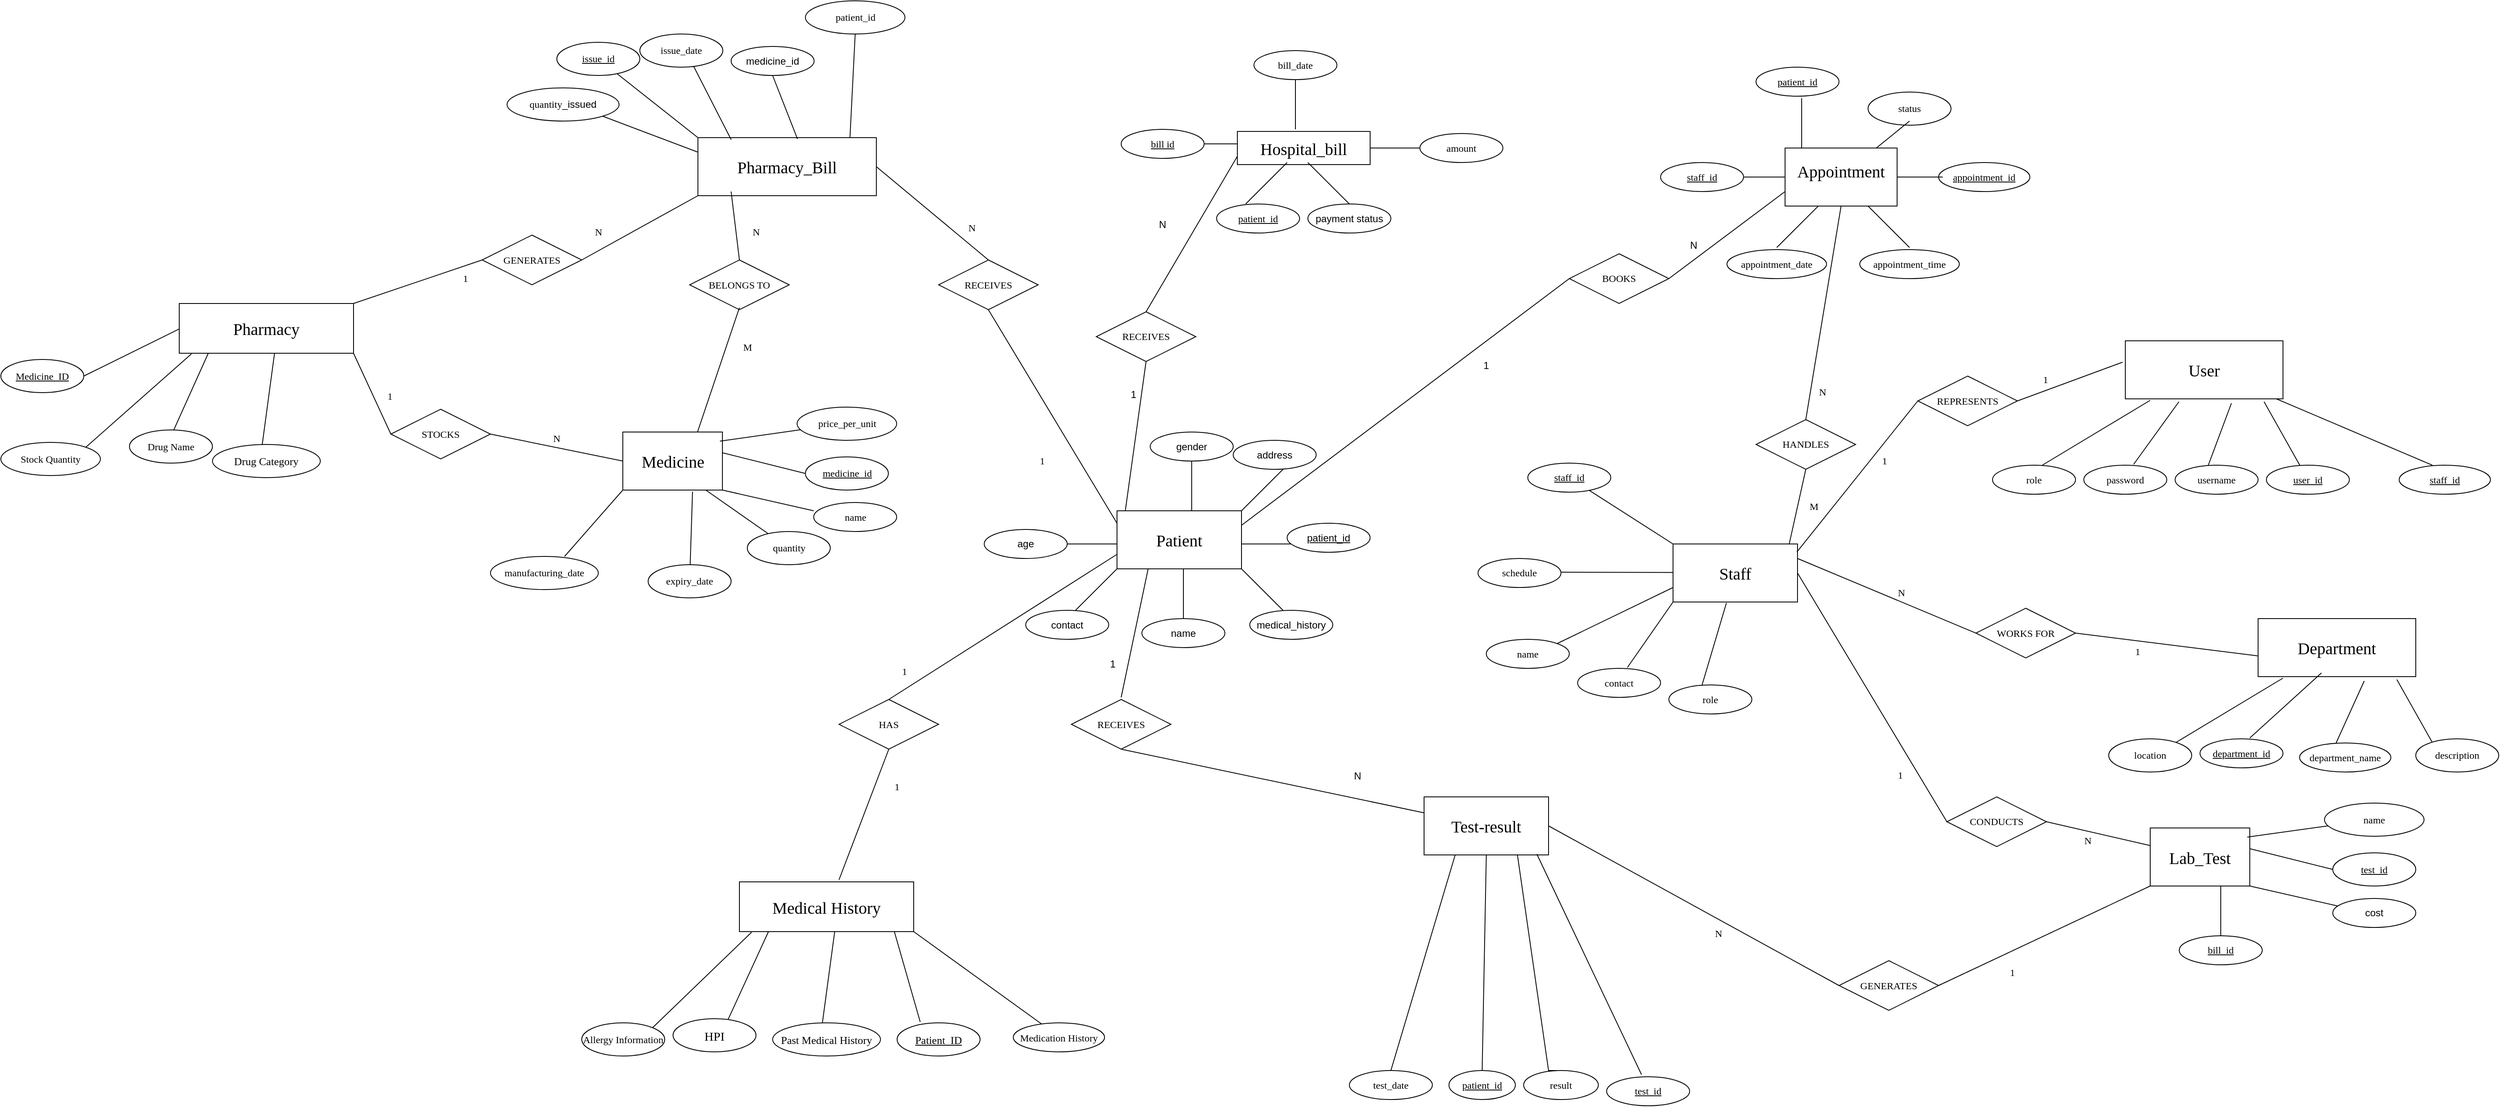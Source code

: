 <mxfile version="28.0.7">
  <diagram name="Page-1" id="LJ57rDY8PPAGXpahhUKY">
    <mxGraphModel dx="4918" dy="1288" grid="1" gridSize="10" guides="1" tooltips="1" connect="1" arrows="1" fold="1" page="1" pageScale="1" pageWidth="850" pageHeight="1100" background="#ffffff" math="0" shadow="0">
      <root>
        <mxCell id="0" />
        <mxCell id="1" parent="0" />
        <mxCell id="321F_N1XVPpt7X5Ty1k3-1" value="&lt;div&gt;&lt;font face=&quot;Lucida Console&quot; style=&quot;font-size: 20px;&quot;&gt;Appointment&lt;/font&gt;&lt;/div&gt;&lt;div&gt;&lt;font face=&quot;Lucida Console&quot;&gt;&lt;br&gt;&lt;/font&gt;&lt;/div&gt;" style="whiteSpace=wrap;html=1;align=center;labelBackgroundColor=none;" vertex="1" parent="1">
          <mxGeometry x="430" y="367.5" width="135" height="70" as="geometry" />
        </mxCell>
        <mxCell id="321F_N1XVPpt7X5Ty1k3-2" value="&lt;u&gt;&lt;font face=&quot;Lucida Console&quot;&gt;appointment_id&lt;/font&gt;&lt;/u&gt;" style="ellipse;whiteSpace=wrap;html=1;align=center;labelBackgroundColor=none;" vertex="1" parent="1">
          <mxGeometry x="615" y="385" width="110" height="35" as="geometry" />
        </mxCell>
        <mxCell id="321F_N1XVPpt7X5Ty1k3-3" value="&lt;u&gt;&lt;font face=&quot;Lucida Console&quot;&gt;patient_id&lt;/font&gt;&lt;/u&gt;" style="ellipse;whiteSpace=wrap;html=1;align=center;labelBackgroundColor=none;" vertex="1" parent="1">
          <mxGeometry x="395" y="270" width="100" height="35" as="geometry" />
        </mxCell>
        <mxCell id="321F_N1XVPpt7X5Ty1k3-4" value="&lt;font face=&quot;Lucida Console&quot;&gt;&lt;u&gt;staff_id&lt;/u&gt;&lt;/font&gt;" style="ellipse;whiteSpace=wrap;html=1;align=center;labelBackgroundColor=none;" vertex="1" parent="1">
          <mxGeometry x="280" y="385" width="100" height="35" as="geometry" />
        </mxCell>
        <mxCell id="321F_N1XVPpt7X5Ty1k3-5" value="" style="line;strokeWidth=1;rotatable=0;dashed=0;labelPosition=right;align=left;verticalAlign=middle;spacingTop=0;spacingLeft=6;points=[];portConstraint=eastwest;labelBackgroundColor=none;" vertex="1" parent="1">
          <mxGeometry x="565" y="397.5" width="55" height="10" as="geometry" />
        </mxCell>
        <mxCell id="321F_N1XVPpt7X5Ty1k3-6" value="" style="line;strokeWidth=1;rotatable=0;dashed=0;labelPosition=right;align=left;verticalAlign=middle;spacingTop=0;spacingLeft=6;points=[];portConstraint=eastwest;direction=south;labelBackgroundColor=none;" vertex="1" parent="1">
          <mxGeometry x="445" y="307.5" width="10" height="60" as="geometry" />
        </mxCell>
        <mxCell id="321F_N1XVPpt7X5Ty1k3-7" value="" style="line;strokeWidth=1;rotatable=0;dashed=0;labelPosition=right;align=left;verticalAlign=middle;spacingTop=0;spacingLeft=6;points=[];portConstraint=eastwest;labelBackgroundColor=none;" vertex="1" parent="1">
          <mxGeometry x="380" y="397.5" width="50" height="10" as="geometry" />
        </mxCell>
        <mxCell id="321F_N1XVPpt7X5Ty1k3-8" value="&lt;font face=&quot;Lucida Console&quot;&gt;appointment_date&lt;/font&gt;" style="ellipse;whiteSpace=wrap;html=1;align=center;labelBackgroundColor=none;" vertex="1" parent="1">
          <mxGeometry x="360" y="490" width="120" height="35" as="geometry" />
        </mxCell>
        <mxCell id="321F_N1XVPpt7X5Ty1k3-9" value="&lt;font face=&quot;Lucida Console&quot;&gt;appointment_time&lt;/font&gt;" style="ellipse;whiteSpace=wrap;html=1;align=center;labelBackgroundColor=none;" vertex="1" parent="1">
          <mxGeometry x="520" y="490" width="120" height="35" as="geometry" />
        </mxCell>
        <mxCell id="321F_N1XVPpt7X5Ty1k3-10" value="&lt;font face=&quot;Lucida Console&quot;&gt;status&lt;/font&gt;" style="ellipse;whiteSpace=wrap;html=1;align=center;labelBackgroundColor=none;" vertex="1" parent="1">
          <mxGeometry x="530" y="300" width="100" height="40" as="geometry" />
        </mxCell>
        <mxCell id="321F_N1XVPpt7X5Ty1k3-11" value="&lt;font style=&quot;font-size: 20px;&quot; face=&quot;Lucida Console&quot;&gt;Hospital_bill&lt;/font&gt;" style="whiteSpace=wrap;html=1;align=center;" vertex="1" parent="1">
          <mxGeometry x="-230" y="347.5" width="160" height="40" as="geometry" />
        </mxCell>
        <mxCell id="321F_N1XVPpt7X5Ty1k3-12" value="&lt;font face=&quot;Lucida Console&quot;&gt;bill id&lt;/font&gt;" style="ellipse;whiteSpace=wrap;html=1;align=center;fontStyle=4;" vertex="1" parent="1">
          <mxGeometry x="-370" y="345" width="100" height="35" as="geometry" />
        </mxCell>
        <mxCell id="321F_N1XVPpt7X5Ty1k3-13" value="&lt;u&gt;&lt;font face=&quot;Lucida Console&quot;&gt;patient_id&lt;/font&gt;&lt;/u&gt;" style="ellipse;whiteSpace=wrap;html=1;align=center;" vertex="1" parent="1">
          <mxGeometry x="-255" y="435" width="100" height="35" as="geometry" />
        </mxCell>
        <mxCell id="321F_N1XVPpt7X5Ty1k3-14" value="&lt;font face=&quot;Lucida Console&quot;&gt;amount&lt;/font&gt;" style="ellipse;whiteSpace=wrap;html=1;align=center;" vertex="1" parent="1">
          <mxGeometry x="-10" y="350" width="100" height="35" as="geometry" />
        </mxCell>
        <mxCell id="321F_N1XVPpt7X5Ty1k3-15" value="payment status" style="ellipse;whiteSpace=wrap;html=1;align=center;" vertex="1" parent="1">
          <mxGeometry x="-145" y="435" width="100" height="35" as="geometry" />
        </mxCell>
        <mxCell id="321F_N1XVPpt7X5Ty1k3-16" value="&lt;font face=&quot;Lucida Console&quot;&gt;bill_date&lt;/font&gt;" style="ellipse;whiteSpace=wrap;html=1;align=center;" vertex="1" parent="1">
          <mxGeometry x="-210" y="250" width="100" height="35" as="geometry" />
        </mxCell>
        <mxCell id="321F_N1XVPpt7X5Ty1k3-17" value="" style="line;strokeWidth=1;rotatable=0;dashed=0;labelPosition=right;align=left;verticalAlign=middle;spacingTop=0;spacingLeft=6;points=[];portConstraint=eastwest;" vertex="1" parent="1">
          <mxGeometry x="-70" y="362.5" width="60" height="10" as="geometry" />
        </mxCell>
        <mxCell id="321F_N1XVPpt7X5Ty1k3-18" value="" style="line;strokeWidth=1;rotatable=0;dashed=0;labelPosition=right;align=left;verticalAlign=middle;spacingTop=0;spacingLeft=6;points=[];portConstraint=eastwest;" vertex="1" parent="1">
          <mxGeometry x="-270" y="357.5" width="40" height="10" as="geometry" />
        </mxCell>
        <mxCell id="321F_N1XVPpt7X5Ty1k3-19" value="" style="line;strokeWidth=1;rotatable=0;dashed=0;labelPosition=right;align=left;verticalAlign=middle;spacingTop=0;spacingLeft=6;points=[];portConstraint=eastwest;direction=south;" vertex="1" parent="1">
          <mxGeometry x="-165" y="285" width="10" height="60" as="geometry" />
        </mxCell>
        <mxCell id="321F_N1XVPpt7X5Ty1k3-20" value="" style="endArrow=none;html=1;rounded=0;" edge="1" parent="1">
          <mxGeometry width="50" height="50" relative="1" as="geometry">
            <mxPoint x="-220" y="435" as="sourcePoint" />
            <mxPoint x="-170" y="385" as="targetPoint" />
          </mxGeometry>
        </mxCell>
        <mxCell id="321F_N1XVPpt7X5Ty1k3-21" value="" style="endArrow=none;html=1;rounded=0;" edge="1" parent="1">
          <mxGeometry width="50" height="50" relative="1" as="geometry">
            <mxPoint x="-95" y="435" as="sourcePoint" />
            <mxPoint x="-145" y="385" as="targetPoint" />
          </mxGeometry>
        </mxCell>
        <mxCell id="321F_N1XVPpt7X5Ty1k3-22" value="" style="endArrow=none;html=1;rounded=0;" edge="1" parent="1">
          <mxGeometry width="50" height="50" relative="1" as="geometry">
            <mxPoint x="420" y="487.5" as="sourcePoint" />
            <mxPoint x="470" y="437.5" as="targetPoint" />
          </mxGeometry>
        </mxCell>
        <mxCell id="321F_N1XVPpt7X5Ty1k3-23" value="" style="endArrow=none;html=1;rounded=0;" edge="1" parent="1">
          <mxGeometry width="50" height="50" relative="1" as="geometry">
            <mxPoint x="530" y="437.5" as="sourcePoint" />
            <mxPoint x="580" y="487.5" as="targetPoint" />
          </mxGeometry>
        </mxCell>
        <mxCell id="321F_N1XVPpt7X5Ty1k3-24" value="" style="endArrow=none;html=1;rounded=0;" edge="1" parent="1">
          <mxGeometry width="50" height="50" relative="1" as="geometry">
            <mxPoint x="540" y="367.5" as="sourcePoint" />
            <mxPoint x="580" y="335" as="targetPoint" />
          </mxGeometry>
        </mxCell>
        <mxCell id="321F_N1XVPpt7X5Ty1k3-25" value="&lt;font face=&quot;Lucida Console&quot; style=&quot;font-size: 20px;&quot;&gt;Medicine&lt;/font&gt;" style="whiteSpace=wrap;html=1;align=center;" vertex="1" parent="1">
          <mxGeometry x="-970.5" y="710" width="120" height="70" as="geometry" />
        </mxCell>
        <mxCell id="321F_N1XVPpt7X5Ty1k3-26" value="&lt;font face=&quot;Lucida Console&quot;&gt;medicine_id&lt;/font&gt;" style="ellipse;whiteSpace=wrap;html=1;align=center;fontStyle=4;" vertex="1" parent="1">
          <mxGeometry x="-750.5" y="740" width="100" height="40" as="geometry" />
        </mxCell>
        <mxCell id="321F_N1XVPpt7X5Ty1k3-27" value="" style="endArrow=none;html=1;rounded=0;exitX=1;exitY=1;exitDx=0;exitDy=0;entryX=0;entryY=0.286;entryDx=0;entryDy=0;entryPerimeter=0;" edge="1" parent="1" source="321F_N1XVPpt7X5Ty1k3-25" target="321F_N1XVPpt7X5Ty1k3-28">
          <mxGeometry relative="1" as="geometry">
            <mxPoint x="-820.5" y="840" as="sourcePoint" />
            <mxPoint x="-750.5" y="680" as="targetPoint" />
          </mxGeometry>
        </mxCell>
        <mxCell id="321F_N1XVPpt7X5Ty1k3-28" value="&lt;div&gt;&lt;font face=&quot;Lucida Console&quot;&gt;name&lt;/font&gt;&lt;/div&gt;" style="ellipse;whiteSpace=wrap;html=1;align=center;" vertex="1" parent="1">
          <mxGeometry x="-740.5" y="795" width="100" height="35" as="geometry" />
        </mxCell>
        <mxCell id="321F_N1XVPpt7X5Ty1k3-29" value="" style="endArrow=none;html=1;rounded=0;exitX=0.833;exitY=1;exitDx=0;exitDy=0;exitPerimeter=0;" edge="1" parent="1" source="321F_N1XVPpt7X5Ty1k3-25" target="321F_N1XVPpt7X5Ty1k3-30">
          <mxGeometry relative="1" as="geometry">
            <mxPoint x="-854.5" y="644" as="sourcePoint" />
            <mxPoint x="-770.5" y="730" as="targetPoint" />
          </mxGeometry>
        </mxCell>
        <mxCell id="321F_N1XVPpt7X5Ty1k3-30" value="&lt;font face=&quot;Lucida Console&quot;&gt;quantity&lt;/font&gt;" style="ellipse;whiteSpace=wrap;html=1;align=center;" vertex="1" parent="1">
          <mxGeometry x="-820.5" y="830" width="100" height="40" as="geometry" />
        </mxCell>
        <mxCell id="321F_N1XVPpt7X5Ty1k3-31" value="" style="endArrow=none;html=1;rounded=0;entryX=0;entryY=0.5;entryDx=0;entryDy=0;exitX=1;exitY=0.357;exitDx=0;exitDy=0;exitPerimeter=0;" edge="1" parent="1" source="321F_N1XVPpt7X5Ty1k3-25" target="321F_N1XVPpt7X5Ty1k3-26">
          <mxGeometry relative="1" as="geometry">
            <mxPoint x="-860.5" y="735" as="sourcePoint" />
            <mxPoint x="-650.5" y="840" as="targetPoint" />
          </mxGeometry>
        </mxCell>
        <mxCell id="321F_N1XVPpt7X5Ty1k3-32" value="" style="endArrow=none;html=1;rounded=0;exitX=0.975;exitY=0.157;exitDx=0;exitDy=0;exitPerimeter=0;" edge="1" parent="1" source="321F_N1XVPpt7X5Ty1k3-25">
          <mxGeometry relative="1" as="geometry">
            <mxPoint x="-870.5" y="840" as="sourcePoint" />
            <mxPoint x="-756.356" y="707.304" as="targetPoint" />
          </mxGeometry>
        </mxCell>
        <mxCell id="321F_N1XVPpt7X5Ty1k3-33" value="&lt;font face=&quot;Lucida Console&quot;&gt;price_per_unit&lt;/font&gt;" style="ellipse;whiteSpace=wrap;html=1;align=center;" vertex="1" parent="1">
          <mxGeometry x="-760.5" y="680" width="120" height="40" as="geometry" />
        </mxCell>
        <mxCell id="321F_N1XVPpt7X5Ty1k3-34" value="" style="endArrow=none;html=1;rounded=0;exitX=0.7;exitY=1.029;exitDx=0;exitDy=0;exitPerimeter=0;" edge="1" parent="1" source="321F_N1XVPpt7X5Ty1k3-25" target="321F_N1XVPpt7X5Ty1k3-35">
          <mxGeometry relative="1" as="geometry">
            <mxPoint x="-910.5" y="840" as="sourcePoint" />
            <mxPoint x="-820.5" y="890" as="targetPoint" />
          </mxGeometry>
        </mxCell>
        <mxCell id="321F_N1XVPpt7X5Ty1k3-35" value="&lt;font face=&quot;Lucida Console&quot;&gt;expiry_date&lt;/font&gt;" style="ellipse;whiteSpace=wrap;html=1;align=center;" vertex="1" parent="1">
          <mxGeometry x="-940" y="870" width="100" height="40" as="geometry" />
        </mxCell>
        <mxCell id="321F_N1XVPpt7X5Ty1k3-36" value="&lt;font style=&quot;font-size: 20px;&quot; face=&quot;Lucida Console&quot;&gt;Pharmacy_Bill&lt;/font&gt;" style="whiteSpace=wrap;html=1;align=center;" vertex="1" parent="1">
          <mxGeometry x="-880" y="355" width="215" height="70" as="geometry" />
        </mxCell>
        <mxCell id="321F_N1XVPpt7X5Ty1k3-37" value="&lt;font face=&quot;Lucida Console&quot;&gt;issue_id&lt;/font&gt;" style="ellipse;whiteSpace=wrap;html=1;align=center;fontStyle=4;" vertex="1" parent="1">
          <mxGeometry x="-1050" y="240" width="100" height="40" as="geometry" />
        </mxCell>
        <mxCell id="321F_N1XVPpt7X5Ty1k3-38" value="" style="endArrow=none;html=1;rounded=0;entryX=0;entryY=0;entryDx=0;entryDy=0;" edge="1" parent="1" source="321F_N1XVPpt7X5Ty1k3-37" target="321F_N1XVPpt7X5Ty1k3-36">
          <mxGeometry relative="1" as="geometry">
            <mxPoint x="-960.5" y="371.51" as="sourcePoint" />
            <mxPoint x="-867.5" y="397.5" as="targetPoint" />
          </mxGeometry>
        </mxCell>
        <mxCell id="321F_N1XVPpt7X5Ty1k3-39" value="medicine_id" style="ellipse;whiteSpace=wrap;html=1;align=center;" vertex="1" parent="1">
          <mxGeometry x="-840" y="245" width="100" height="35" as="geometry" />
        </mxCell>
        <mxCell id="321F_N1XVPpt7X5Ty1k3-40" value="" style="endArrow=none;html=1;rounded=0;exitX=1;exitY=1;exitDx=0;exitDy=0;entryX=0;entryY=0.25;entryDx=0;entryDy=0;" edge="1" parent="1" source="321F_N1XVPpt7X5Ty1k3-41" target="321F_N1XVPpt7X5Ty1k3-36">
          <mxGeometry relative="1" as="geometry">
            <mxPoint x="-986.095" y="409.775" as="sourcePoint" />
            <mxPoint x="-919.997" y="357.5" as="targetPoint" />
          </mxGeometry>
        </mxCell>
        <mxCell id="321F_N1XVPpt7X5Ty1k3-41" value="&lt;font face=&quot;Lucida Console&quot;&gt;quantity&lt;/font&gt;_issued" style="ellipse;whiteSpace=wrap;html=1;align=center;" vertex="1" parent="1">
          <mxGeometry x="-1110" y="295" width="135" height="40" as="geometry" />
        </mxCell>
        <mxCell id="321F_N1XVPpt7X5Ty1k3-42" value="" style="endArrow=none;html=1;rounded=0;exitX=0.5;exitY=1;exitDx=0;exitDy=0;entryX=0.558;entryY=0.022;entryDx=0;entryDy=0;entryPerimeter=0;" edge="1" parent="1" source="321F_N1XVPpt7X5Ty1k3-39" target="321F_N1XVPpt7X5Ty1k3-36">
          <mxGeometry relative="1" as="geometry">
            <mxPoint x="-810.5" y="300" as="sourcePoint" />
            <mxPoint x="-760" y="350" as="targetPoint" />
          </mxGeometry>
        </mxCell>
        <mxCell id="321F_N1XVPpt7X5Ty1k3-43" value="" style="endArrow=none;html=1;rounded=0;exitX=0.5;exitY=1;exitDx=0;exitDy=0;entryX=0.852;entryY=0.007;entryDx=0;entryDy=0;entryPerimeter=0;" edge="1" parent="1" source="321F_N1XVPpt7X5Ty1k3-44" target="321F_N1XVPpt7X5Ty1k3-36">
          <mxGeometry relative="1" as="geometry">
            <mxPoint x="-936.525" y="357.502" as="sourcePoint" />
            <mxPoint x="-865.448" y="370.92" as="targetPoint" />
            <Array as="points" />
          </mxGeometry>
        </mxCell>
        <mxCell id="321F_N1XVPpt7X5Ty1k3-44" value="&lt;font face=&quot;Lucida Console&quot;&gt;patient_id&lt;/font&gt;" style="ellipse;whiteSpace=wrap;html=1;align=center;" vertex="1" parent="1">
          <mxGeometry x="-750.5" y="190" width="120" height="40" as="geometry" />
        </mxCell>
        <mxCell id="321F_N1XVPpt7X5Ty1k3-45" value="" style="endArrow=none;html=1;rounded=0;exitX=0.7;exitY=1.029;exitDx=0;exitDy=0;exitPerimeter=0;" edge="1" parent="1">
          <mxGeometry relative="1" as="geometry">
            <mxPoint x="-890" y="259.53" as="sourcePoint" />
            <mxPoint x="-839.902" y="357.497" as="targetPoint" />
          </mxGeometry>
        </mxCell>
        <mxCell id="321F_N1XVPpt7X5Ty1k3-46" value="&lt;font face=&quot;Lucida Console&quot;&gt;issue_date&lt;/font&gt;" style="ellipse;whiteSpace=wrap;html=1;align=center;" vertex="1" parent="1">
          <mxGeometry x="-950" y="230" width="100" height="40" as="geometry" />
        </mxCell>
        <mxCell id="321F_N1XVPpt7X5Ty1k3-47" value="&lt;font style=&quot;font-size: 20px;&quot; face=&quot;Lucida Console&quot;&gt;Lab_Test&lt;/font&gt;" style="whiteSpace=wrap;html=1;align=center;" vertex="1" parent="1">
          <mxGeometry x="870" y="1187.5" width="120" height="70" as="geometry" />
        </mxCell>
        <mxCell id="321F_N1XVPpt7X5Ty1k3-48" value="&lt;font face=&quot;Lucida Console&quot;&gt;test_id&lt;/font&gt;" style="ellipse;whiteSpace=wrap;html=1;align=center;fontStyle=4;" vertex="1" parent="1">
          <mxGeometry x="1090" y="1217.5" width="100" height="40" as="geometry" />
        </mxCell>
        <mxCell id="321F_N1XVPpt7X5Ty1k3-49" value="" style="endArrow=none;html=1;rounded=0;exitX=1;exitY=1;exitDx=0;exitDy=0;entryX=0;entryY=0.286;entryDx=0;entryDy=0;entryPerimeter=0;" edge="1" parent="1" source="321F_N1XVPpt7X5Ty1k3-47">
          <mxGeometry relative="1" as="geometry">
            <mxPoint x="1020" y="1317.5" as="sourcePoint" />
            <mxPoint x="1100.0" y="1282.51" as="targetPoint" />
          </mxGeometry>
        </mxCell>
        <mxCell id="321F_N1XVPpt7X5Ty1k3-50" value="cost" style="ellipse;whiteSpace=wrap;html=1;align=center;" vertex="1" parent="1">
          <mxGeometry x="1090" y="1272.5" width="100" height="35" as="geometry" />
        </mxCell>
        <mxCell id="321F_N1XVPpt7X5Ty1k3-51" value="" style="endArrow=none;html=1;rounded=0;entryX=0;entryY=0.5;entryDx=0;entryDy=0;exitX=1;exitY=0.357;exitDx=0;exitDy=0;exitPerimeter=0;" edge="1" parent="1" source="321F_N1XVPpt7X5Ty1k3-47" target="321F_N1XVPpt7X5Ty1k3-48">
          <mxGeometry relative="1" as="geometry">
            <mxPoint x="980" y="1212.5" as="sourcePoint" />
            <mxPoint x="1190" y="1317.5" as="targetPoint" />
          </mxGeometry>
        </mxCell>
        <mxCell id="321F_N1XVPpt7X5Ty1k3-52" value="" style="endArrow=none;html=1;rounded=0;exitX=0.975;exitY=0.157;exitDx=0;exitDy=0;exitPerimeter=0;" edge="1" parent="1" source="321F_N1XVPpt7X5Ty1k3-47" target="321F_N1XVPpt7X5Ty1k3-53">
          <mxGeometry relative="1" as="geometry">
            <mxPoint x="970" y="1317.5" as="sourcePoint" />
            <mxPoint x="1100" y="1177.5" as="targetPoint" />
          </mxGeometry>
        </mxCell>
        <mxCell id="321F_N1XVPpt7X5Ty1k3-53" value="&lt;font face=&quot;Lucida Console&quot;&gt;name&lt;/font&gt;" style="ellipse;whiteSpace=wrap;html=1;align=center;" vertex="1" parent="1">
          <mxGeometry x="1080" y="1157.5" width="120" height="40" as="geometry" />
        </mxCell>
        <mxCell id="321F_N1XVPpt7X5Ty1k3-71" value="&lt;font style=&quot;font-size: 20px;&quot; face=&quot;Lucida Console&quot;&gt;Test-result&lt;/font&gt;" style="whiteSpace=wrap;html=1;align=center;" vertex="1" parent="1">
          <mxGeometry x="-5" y="1150" width="150" height="70" as="geometry" />
        </mxCell>
        <mxCell id="321F_N1XVPpt7X5Ty1k3-72" style="edgeStyle=orthogonalEdgeStyle;rounded=0;orthogonalLoop=1;jettySize=auto;html=1;exitX=0.5;exitY=1;exitDx=0;exitDy=0;" edge="1" parent="1" source="321F_N1XVPpt7X5Ty1k3-71" target="321F_N1XVPpt7X5Ty1k3-71">
          <mxGeometry relative="1" as="geometry" />
        </mxCell>
        <mxCell id="321F_N1XVPpt7X5Ty1k3-73" value="&lt;font style=&quot;font-size: 12px;&quot; face=&quot;Lucida Console&quot;&gt;patient_id&lt;/font&gt;" style="ellipse;whiteSpace=wrap;html=1;align=center;fontStyle=4;" vertex="1" parent="1">
          <mxGeometry x="25" y="1480" width="80" height="35" as="geometry" />
        </mxCell>
        <mxCell id="321F_N1XVPpt7X5Ty1k3-74" value="" style="endArrow=none;html=1;rounded=0;entryX=0.5;entryY=1;entryDx=0;entryDy=0;" edge="1" parent="1" target="321F_N1XVPpt7X5Ty1k3-71">
          <mxGeometry relative="1" as="geometry">
            <mxPoint x="65" y="1480" as="sourcePoint" />
            <mxPoint x="75" y="1240" as="targetPoint" />
          </mxGeometry>
        </mxCell>
        <mxCell id="321F_N1XVPpt7X5Ty1k3-75" value="" style="endArrow=none;html=1;rounded=0;entryX=0.75;entryY=1;entryDx=0;entryDy=0;" edge="1" parent="1" target="321F_N1XVPpt7X5Ty1k3-71">
          <mxGeometry relative="1" as="geometry">
            <mxPoint x="155" y="1480" as="sourcePoint" />
            <mxPoint x="165" y="1320" as="targetPoint" />
            <Array as="points">
              <mxPoint x="145" y="1480" />
            </Array>
          </mxGeometry>
        </mxCell>
        <mxCell id="321F_N1XVPpt7X5Ty1k3-76" value="&lt;font face=&quot;Lucida Console&quot;&gt;result&lt;/font&gt;" style="ellipse;whiteSpace=wrap;html=1;align=center;" vertex="1" parent="1">
          <mxGeometry x="115" y="1480" width="90" height="35" as="geometry" />
        </mxCell>
        <mxCell id="321F_N1XVPpt7X5Ty1k3-77" value="&lt;font face=&quot;Lucida Console&quot;&gt;test_id&lt;/font&gt;" style="ellipse;whiteSpace=wrap;html=1;align=center;fontStyle=4;" vertex="1" parent="1">
          <mxGeometry x="215" y="1487.5" width="100" height="35" as="geometry" />
        </mxCell>
        <mxCell id="321F_N1XVPpt7X5Ty1k3-78" value="" style="endArrow=none;html=1;rounded=0;entryX=0.906;entryY=0.986;entryDx=0;entryDy=0;entryPerimeter=0;exitX=0.42;exitY=-0.075;exitDx=0;exitDy=0;exitPerimeter=0;" edge="1" parent="1" source="321F_N1XVPpt7X5Ty1k3-77" target="321F_N1XVPpt7X5Ty1k3-71">
          <mxGeometry relative="1" as="geometry">
            <mxPoint x="125" y="1460" as="sourcePoint" />
            <mxPoint x="285" y="1460" as="targetPoint" />
          </mxGeometry>
        </mxCell>
        <mxCell id="321F_N1XVPpt7X5Ty1k3-79" value="" style="endArrow=none;html=1;rounded=0;entryX=0.25;entryY=1;entryDx=0;entryDy=0;" edge="1" parent="1" target="321F_N1XVPpt7X5Ty1k3-71">
          <mxGeometry relative="1" as="geometry">
            <mxPoint x="-45" y="1480" as="sourcePoint" />
            <mxPoint x="165" y="1490" as="targetPoint" />
            <Array as="points" />
          </mxGeometry>
        </mxCell>
        <mxCell id="321F_N1XVPpt7X5Ty1k3-80" value="" style="resizable=0;html=1;whiteSpace=wrap;align=right;verticalAlign=bottom;" connectable="0" vertex="1" parent="321F_N1XVPpt7X5Ty1k3-79">
          <mxGeometry x="1" relative="1" as="geometry" />
        </mxCell>
        <mxCell id="321F_N1XVPpt7X5Ty1k3-81" style="edgeStyle=orthogonalEdgeStyle;rounded=0;orthogonalLoop=1;jettySize=auto;html=1;" edge="1" parent="1">
          <mxGeometry relative="1" as="geometry">
            <mxPoint x="-35" y="1480" as="targetPoint" />
            <mxPoint x="-45" y="1487.5" as="sourcePoint" />
          </mxGeometry>
        </mxCell>
        <mxCell id="321F_N1XVPpt7X5Ty1k3-82" value="&lt;font face=&quot;Lucida Console&quot;&gt;test_date&lt;/font&gt;" style="ellipse;whiteSpace=wrap;html=1;align=center;" vertex="1" parent="1">
          <mxGeometry x="-95" y="1480" width="100" height="35" as="geometry" />
        </mxCell>
        <mxCell id="321F_N1XVPpt7X5Ty1k3-83" value="&lt;font face=&quot;Lucida Console&quot;&gt;&lt;span style=&quot;font-size: 20px;&quot;&gt;Staff&lt;/span&gt;&lt;/font&gt;" style="whiteSpace=wrap;html=1;align=center;" vertex="1" parent="1">
          <mxGeometry x="295" y="845" width="150" height="70" as="geometry" />
        </mxCell>
        <mxCell id="321F_N1XVPpt7X5Ty1k3-84" style="edgeStyle=orthogonalEdgeStyle;rounded=0;orthogonalLoop=1;jettySize=auto;html=1;exitX=0.5;exitY=1;exitDx=0;exitDy=0;" edge="1" parent="1" source="321F_N1XVPpt7X5Ty1k3-83" target="321F_N1XVPpt7X5Ty1k3-83">
          <mxGeometry relative="1" as="geometry" />
        </mxCell>
        <mxCell id="321F_N1XVPpt7X5Ty1k3-85" value="&lt;font face=&quot;Lucida Console&quot;&gt;staff_id&lt;/font&gt;" style="ellipse;whiteSpace=wrap;html=1;align=center;fontStyle=4;" vertex="1" parent="1">
          <mxGeometry x="120" y="747.5" width="100" height="35" as="geometry" />
        </mxCell>
        <mxCell id="321F_N1XVPpt7X5Ty1k3-86" value="&lt;font face=&quot;Lucida Console&quot;&gt;role&lt;/font&gt;" style="ellipse;whiteSpace=wrap;html=1;align=center;" vertex="1" parent="1">
          <mxGeometry x="290" y="1015" width="100" height="35" as="geometry" />
        </mxCell>
        <mxCell id="321F_N1XVPpt7X5Ty1k3-87" value="&lt;font face=&quot;Lucida Console&quot;&gt;name&lt;/font&gt;" style="ellipse;whiteSpace=wrap;html=1;align=center;" vertex="1" parent="1">
          <mxGeometry x="70" y="960" width="100" height="35" as="geometry" />
        </mxCell>
        <mxCell id="321F_N1XVPpt7X5Ty1k3-88" value="&lt;font face=&quot;Lucida Console&quot;&gt;contact&lt;/font&gt;" style="ellipse;whiteSpace=wrap;html=1;align=center;" vertex="1" parent="1">
          <mxGeometry x="180" y="995" width="100" height="35" as="geometry" />
        </mxCell>
        <mxCell id="321F_N1XVPpt7X5Ty1k3-91" value="" style="endArrow=none;html=1;rounded=0;exitX=0.6;exitY=-0.029;exitDx=0;exitDy=0;exitPerimeter=0;entryX=0;entryY=1;entryDx=0;entryDy=0;" edge="1" parent="1" source="321F_N1XVPpt7X5Ty1k3-88" target="321F_N1XVPpt7X5Ty1k3-83">
          <mxGeometry relative="1" as="geometry">
            <mxPoint x="110" y="1155" as="sourcePoint" />
            <mxPoint x="300" y="920" as="targetPoint" />
          </mxGeometry>
        </mxCell>
        <mxCell id="321F_N1XVPpt7X5Ty1k3-92" value="" style="endArrow=none;html=1;rounded=0;entryX=0.429;entryY=1.016;entryDx=0;entryDy=0;entryPerimeter=0;exitX=0.4;exitY=0;exitDx=0;exitDy=0;exitPerimeter=0;" edge="1" parent="1" source="321F_N1XVPpt7X5Ty1k3-86" target="321F_N1XVPpt7X5Ty1k3-83">
          <mxGeometry relative="1" as="geometry">
            <mxPoint x="400" y="995" as="sourcePoint" />
            <mxPoint x="270" y="1155" as="targetPoint" />
          </mxGeometry>
        </mxCell>
        <mxCell id="321F_N1XVPpt7X5Ty1k3-93" value="" style="endArrow=none;html=1;rounded=0;entryX=0;entryY=0;entryDx=0;entryDy=0;" edge="1" parent="1" source="321F_N1XVPpt7X5Ty1k3-85" target="321F_N1XVPpt7X5Ty1k3-83">
          <mxGeometry relative="1" as="geometry">
            <mxPoint x="110" y="1155" as="sourcePoint" />
            <mxPoint x="290" y="850" as="targetPoint" />
          </mxGeometry>
        </mxCell>
        <mxCell id="321F_N1XVPpt7X5Ty1k3-94" value="&lt;font face=&quot;Lucida Console&quot;&gt;&lt;span style=&quot;font-size: 20px;&quot;&gt;User&lt;/span&gt;&lt;/font&gt;" style="whiteSpace=wrap;html=1;align=center;" vertex="1" parent="1">
          <mxGeometry x="840" y="600" width="190" height="70" as="geometry" />
        </mxCell>
        <mxCell id="321F_N1XVPpt7X5Ty1k3-95" style="edgeStyle=orthogonalEdgeStyle;rounded=0;orthogonalLoop=1;jettySize=auto;html=1;exitX=0.5;exitY=1;exitDx=0;exitDy=0;" edge="1" parent="1" source="321F_N1XVPpt7X5Ty1k3-94" target="321F_N1XVPpt7X5Ty1k3-94">
          <mxGeometry relative="1" as="geometry" />
        </mxCell>
        <mxCell id="321F_N1XVPpt7X5Ty1k3-96" value="&lt;font face=&quot;Lucida Console&quot;&gt;user_id&lt;/font&gt;" style="ellipse;whiteSpace=wrap;html=1;align=center;fontStyle=4;" vertex="1" parent="1">
          <mxGeometry x="1010" y="750" width="100" height="35" as="geometry" />
        </mxCell>
        <mxCell id="321F_N1XVPpt7X5Ty1k3-97" value="&lt;font face=&quot;Lucida Console&quot;&gt;username&lt;/font&gt;" style="ellipse;whiteSpace=wrap;html=1;align=center;" vertex="1" parent="1">
          <mxGeometry x="900" y="750" width="100" height="35" as="geometry" />
        </mxCell>
        <mxCell id="321F_N1XVPpt7X5Ty1k3-98" value="&lt;font face=&quot;Lucida Console&quot;&gt;role&lt;/font&gt;" style="ellipse;whiteSpace=wrap;html=1;align=center;" vertex="1" parent="1">
          <mxGeometry x="680" y="750" width="100" height="35" as="geometry" />
        </mxCell>
        <mxCell id="321F_N1XVPpt7X5Ty1k3-99" value="&lt;font face=&quot;Lucida Console&quot;&gt;password&lt;/font&gt;" style="ellipse;whiteSpace=wrap;html=1;align=center;" vertex="1" parent="1">
          <mxGeometry x="790" y="750" width="100" height="35" as="geometry" />
        </mxCell>
        <mxCell id="321F_N1XVPpt7X5Ty1k3-100" value="" style="endArrow=none;html=1;rounded=0;exitX=0.6;exitY=-0.029;exitDx=0;exitDy=0;exitPerimeter=0;entryX=0.34;entryY=1.05;entryDx=0;entryDy=0;entryPerimeter=0;" edge="1" parent="1" source="321F_N1XVPpt7X5Ty1k3-99" target="321F_N1XVPpt7X5Ty1k3-94">
          <mxGeometry relative="1" as="geometry">
            <mxPoint x="640" y="900" as="sourcePoint" />
            <mxPoint x="870" y="660" as="targetPoint" />
          </mxGeometry>
        </mxCell>
        <mxCell id="321F_N1XVPpt7X5Ty1k3-101" value="" style="endArrow=none;html=1;rounded=0;entryX=0.673;entryY=1.075;entryDx=0;entryDy=0;entryPerimeter=0;exitX=0.4;exitY=0;exitDx=0;exitDy=0;exitPerimeter=0;" edge="1" parent="1" source="321F_N1XVPpt7X5Ty1k3-97" target="321F_N1XVPpt7X5Ty1k3-94">
          <mxGeometry relative="1" as="geometry">
            <mxPoint x="930" y="740" as="sourcePoint" />
            <mxPoint x="800" y="900" as="targetPoint" />
          </mxGeometry>
        </mxCell>
        <mxCell id="321F_N1XVPpt7X5Ty1k3-102" value="" style="endArrow=none;html=1;rounded=0;entryX=0.88;entryY=1.05;entryDx=0;entryDy=0;entryPerimeter=0;" edge="1" parent="1" source="321F_N1XVPpt7X5Ty1k3-96" target="321F_N1XVPpt7X5Ty1k3-94">
          <mxGeometry relative="1" as="geometry">
            <mxPoint x="640" y="900" as="sourcePoint" />
            <mxPoint x="1020" y="710" as="targetPoint" />
          </mxGeometry>
        </mxCell>
        <mxCell id="321F_N1XVPpt7X5Ty1k3-103" value="" style="endArrow=none;html=1;rounded=0;exitX=0.6;exitY=0;exitDx=0;exitDy=0;exitPerimeter=0;entryX=0.158;entryY=1.025;entryDx=0;entryDy=0;entryPerimeter=0;" edge="1" parent="1" source="321F_N1XVPpt7X5Ty1k3-98" target="321F_N1XVPpt7X5Ty1k3-94">
          <mxGeometry relative="1" as="geometry">
            <mxPoint x="830" y="650" as="sourcePoint" />
            <mxPoint x="850" y="642" as="targetPoint" />
          </mxGeometry>
        </mxCell>
        <mxCell id="321F_N1XVPpt7X5Ty1k3-104" value="&lt;font face=&quot;Lucida Console&quot;&gt;staff_id&lt;/font&gt;" style="ellipse;whiteSpace=wrap;html=1;align=center;fontStyle=4;" vertex="1" parent="1">
          <mxGeometry x="1170" y="750" width="110" height="35" as="geometry" />
        </mxCell>
        <mxCell id="321F_N1XVPpt7X5Ty1k3-105" value="" style="endArrow=none;html=1;rounded=0;entryX=0.958;entryY=1;entryDx=0;entryDy=0;entryPerimeter=0;" edge="1" parent="1" target="321F_N1XVPpt7X5Ty1k3-94">
          <mxGeometry relative="1" as="geometry">
            <mxPoint x="1210" y="750" as="sourcePoint" />
            <mxPoint x="1050" y="680" as="targetPoint" />
          </mxGeometry>
        </mxCell>
        <mxCell id="321F_N1XVPpt7X5Ty1k3-106" value="" style="line;strokeWidth=1;rotatable=0;dashed=0;labelPosition=right;align=left;verticalAlign=middle;spacingTop=0;spacingLeft=6;points=[];portConstraint=eastwest;direction=south;" vertex="1" parent="1">
          <mxGeometry x="952.5" y="1257.5" width="5" height="60" as="geometry" />
        </mxCell>
        <mxCell id="321F_N1XVPpt7X5Ty1k3-107" value="&lt;u&gt;&lt;font face=&quot;Lucida Console&quot;&gt;bill_id&lt;/font&gt;&lt;/u&gt;" style="ellipse;whiteSpace=wrap;html=1;align=center;" vertex="1" parent="1">
          <mxGeometry x="905" y="1317.5" width="100" height="35" as="geometry" />
        </mxCell>
        <mxCell id="321F_N1XVPpt7X5Ty1k3-108" value="" style="endArrow=none;html=1;rounded=0;" edge="1" parent="1">
          <mxGeometry relative="1" as="geometry">
            <mxPoint x="160" y="879" as="sourcePoint" />
            <mxPoint x="295" y="879.41" as="targetPoint" />
          </mxGeometry>
        </mxCell>
        <mxCell id="321F_N1XVPpt7X5Ty1k3-109" value="&lt;font face=&quot;Lucida Console&quot;&gt;schedule&lt;/font&gt;" style="ellipse;whiteSpace=wrap;html=1;align=center;" vertex="1" parent="1">
          <mxGeometry x="60" y="862.5" width="100" height="35" as="geometry" />
        </mxCell>
        <mxCell id="321F_N1XVPpt7X5Ty1k3-117" value="" style="endArrow=none;html=1;rounded=0;entryX=0;entryY=0.75;entryDx=0;entryDy=0;exitX=0.5;exitY=0;exitDx=0;exitDy=0;" edge="1" parent="1" source="321F_N1XVPpt7X5Ty1k3-115" target="321F_N1XVPpt7X5Ty1k3-11">
          <mxGeometry relative="1" as="geometry">
            <mxPoint x="-340" y="560" as="sourcePoint" />
            <mxPoint x="-400" y="385" as="targetPoint" />
          </mxGeometry>
        </mxCell>
        <mxCell id="321F_N1XVPpt7X5Ty1k3-137" value="N" style="text;html=1;align=center;verticalAlign=middle;whiteSpace=wrap;rounded=0;" vertex="1" parent="1">
          <mxGeometry x="-350" y="445" width="60" height="30" as="geometry" />
        </mxCell>
        <mxCell id="321F_N1XVPpt7X5Ty1k3-138" value="&lt;font face=&quot;Lucida Console&quot;&gt;BOOKS&lt;/font&gt;" style="shape=rhombus;perimeter=rhombusPerimeter;whiteSpace=wrap;html=1;align=center;" vertex="1" parent="1">
          <mxGeometry x="170" y="495" width="120" height="60" as="geometry" />
        </mxCell>
        <mxCell id="321F_N1XVPpt7X5Ty1k3-139" value="1" style="text;html=1;align=center;verticalAlign=middle;whiteSpace=wrap;rounded=0;container=1;" vertex="1" parent="1">
          <mxGeometry x="40" y="615" width="60" height="30" as="geometry" />
        </mxCell>
        <mxCell id="321F_N1XVPpt7X5Ty1k3-140" value="" style="endArrow=none;html=1;rounded=0;entryX=0;entryY=0.5;entryDx=0;entryDy=0;exitX=1;exitY=0.25;exitDx=0;exitDy=0;" edge="1" parent="1" source="321F_N1XVPpt7X5Ty1k3-56" target="321F_N1XVPpt7X5Ty1k3-138">
          <mxGeometry relative="1" as="geometry">
            <mxPoint x="-150" y="620" as="sourcePoint" />
            <mxPoint x="230" y="555" as="targetPoint" />
          </mxGeometry>
        </mxCell>
        <mxCell id="321F_N1XVPpt7X5Ty1k3-141" value="N" style="text;html=1;align=center;verticalAlign=middle;whiteSpace=wrap;rounded=0;" vertex="1" parent="1">
          <mxGeometry x="290" y="470" width="60" height="30" as="geometry" />
        </mxCell>
        <mxCell id="321F_N1XVPpt7X5Ty1k3-143" value="" style="endArrow=none;html=1;rounded=0;entryX=0;entryY=0.75;entryDx=0;entryDy=0;exitX=1;exitY=0.5;exitDx=0;exitDy=0;" edge="1" parent="1" source="321F_N1XVPpt7X5Ty1k3-138" target="321F_N1XVPpt7X5Ty1k3-1">
          <mxGeometry relative="1" as="geometry">
            <mxPoint x="230" y="495" as="sourcePoint" />
            <mxPoint x="420" y="430" as="targetPoint" />
          </mxGeometry>
        </mxCell>
        <mxCell id="321F_N1XVPpt7X5Ty1k3-144" value="&lt;font face=&quot;Lucida Console&quot;&gt;RECEIVES&lt;/font&gt;" style="shape=rhombus;perimeter=rhombusPerimeter;whiteSpace=wrap;html=1;align=center;" vertex="1" parent="1">
          <mxGeometry x="-430" y="1032.5" width="120" height="60" as="geometry" />
        </mxCell>
        <mxCell id="321F_N1XVPpt7X5Ty1k3-145" value="N" style="text;html=1;align=center;verticalAlign=middle;whiteSpace=wrap;rounded=0;container=1;" vertex="1" parent="1">
          <mxGeometry x="-115" y="1110" width="60" height="30" as="geometry" />
        </mxCell>
        <mxCell id="321F_N1XVPpt7X5Ty1k3-146" value="" style="endArrow=none;html=1;rounded=0;entryX=0.5;entryY=1;entryDx=0;entryDy=0;" edge="1" parent="1" source="321F_N1XVPpt7X5Ty1k3-71" target="321F_N1XVPpt7X5Ty1k3-144">
          <mxGeometry relative="1" as="geometry">
            <mxPoint x="-340" y="935" as="sourcePoint" />
            <mxPoint x="-360" y="1090" as="targetPoint" />
          </mxGeometry>
        </mxCell>
        <mxCell id="321F_N1XVPpt7X5Ty1k3-147" value="1" style="text;html=1;align=center;verticalAlign=middle;whiteSpace=wrap;rounded=0;" vertex="1" parent="1">
          <mxGeometry x="-410" y="975" width="60" height="30" as="geometry" />
        </mxCell>
        <mxCell id="321F_N1XVPpt7X5Ty1k3-148" value="" style="endArrow=none;html=1;rounded=0;entryX=0.203;entryY=0.961;entryDx=0;entryDy=0;entryPerimeter=0;" edge="1" parent="1" target="321F_N1XVPpt7X5Ty1k3-56">
          <mxGeometry relative="1" as="geometry">
            <mxPoint x="-330" y="835" as="sourcePoint" />
            <mxPoint x="-380" y="760" as="targetPoint" />
          </mxGeometry>
        </mxCell>
        <mxCell id="321F_N1XVPpt7X5Ty1k3-156" value="&lt;font face=&quot;Lucida Console&quot;&gt;HANDLES&lt;/font&gt;" style="shape=rhombus;perimeter=rhombusPerimeter;whiteSpace=wrap;html=1;align=center;" vertex="1" parent="1">
          <mxGeometry x="395" y="695" width="120" height="60" as="geometry" />
        </mxCell>
        <mxCell id="321F_N1XVPpt7X5Ty1k3-157" value="&lt;font face=&quot;Lucida Console&quot;&gt;M&lt;/font&gt;" style="text;html=1;align=center;verticalAlign=middle;whiteSpace=wrap;rounded=0;container=1;" vertex="1" parent="1">
          <mxGeometry x="435" y="785" width="60" height="30" as="geometry" />
        </mxCell>
        <mxCell id="321F_N1XVPpt7X5Ty1k3-158" value="" style="endArrow=none;html=1;rounded=0;exitX=0.5;exitY=1;exitDx=0;exitDy=0;" edge="1" parent="1" source="321F_N1XVPpt7X5Ty1k3-156">
          <mxGeometry relative="1" as="geometry">
            <mxPoint x="450" y="760" as="sourcePoint" />
            <mxPoint x="435" y="845" as="targetPoint" />
          </mxGeometry>
        </mxCell>
        <mxCell id="321F_N1XVPpt7X5Ty1k3-160" value="&lt;font face=&quot;Lucida Console&quot;&gt;N&lt;/font&gt;" style="text;strokeColor=none;fillColor=none;spacingLeft=4;spacingRight=4;overflow=hidden;rotatable=0;points=[[0,0.5],[1,0.5]];portConstraint=eastwest;fontSize=12;whiteSpace=wrap;html=1;" vertex="1" parent="1">
          <mxGeometry x="465" y="647.5" width="40" height="30" as="geometry" />
        </mxCell>
        <mxCell id="321F_N1XVPpt7X5Ty1k3-161" value="" style="endArrow=none;html=1;rounded=0;exitX=0.5;exitY=1;exitDx=0;exitDy=0;entryX=0.5;entryY=0;entryDx=0;entryDy=0;" edge="1" parent="1" source="321F_N1XVPpt7X5Ty1k3-1" target="321F_N1XVPpt7X5Ty1k3-156">
          <mxGeometry relative="1" as="geometry">
            <mxPoint x="420" y="650" as="sourcePoint" />
            <mxPoint x="460" y="690" as="targetPoint" />
          </mxGeometry>
        </mxCell>
        <mxCell id="321F_N1XVPpt7X5Ty1k3-162" value="&lt;font face=&quot;Lucida Console&quot;&gt;CONDUCTS&lt;/font&gt;" style="shape=rhombus;perimeter=rhombusPerimeter;whiteSpace=wrap;html=1;align=center;" vertex="1" parent="1">
          <mxGeometry x="625" y="1150" width="120" height="60" as="geometry" />
        </mxCell>
        <mxCell id="321F_N1XVPpt7X5Ty1k3-163" value="&lt;font face=&quot;Lucida Console&quot;&gt;N&lt;/font&gt;" style="text;html=1;align=center;verticalAlign=middle;whiteSpace=wrap;rounded=0;container=1;" vertex="1" parent="1">
          <mxGeometry x="765" y="1187.5" width="60" height="30" as="geometry" />
        </mxCell>
        <mxCell id="321F_N1XVPpt7X5Ty1k3-164" value="" style="endArrow=none;html=1;rounded=0;exitX=1;exitY=0.5;exitDx=0;exitDy=0;" edge="1" parent="1" source="321F_N1XVPpt7X5Ty1k3-162" target="321F_N1XVPpt7X5Ty1k3-47">
          <mxGeometry relative="1" as="geometry">
            <mxPoint x="690" y="1210.952" as="sourcePoint" />
            <mxPoint x="665" y="1300" as="targetPoint" />
          </mxGeometry>
        </mxCell>
        <mxCell id="321F_N1XVPpt7X5Ty1k3-166" value="&lt;font face=&quot;Lucida Console&quot;&gt;1&lt;/font&gt;" style="text;strokeColor=none;fillColor=none;spacingLeft=4;spacingRight=4;overflow=hidden;rotatable=0;points=[[0,0.5],[1,0.5]];portConstraint=eastwest;fontSize=12;whiteSpace=wrap;html=1;" vertex="1" parent="1">
          <mxGeometry x="560" y="1110" width="40" height="30" as="geometry" />
        </mxCell>
        <mxCell id="321F_N1XVPpt7X5Ty1k3-167" value="" style="endArrow=none;html=1;rounded=0;exitX=0;exitY=0.5;exitDx=0;exitDy=0;entryX=1;entryY=0.5;entryDx=0;entryDy=0;" edge="1" parent="1" source="321F_N1XVPpt7X5Ty1k3-162" target="321F_N1XVPpt7X5Ty1k3-83">
          <mxGeometry relative="1" as="geometry">
            <mxPoint x="640" y="1020" as="sourcePoint" />
            <mxPoint x="450" y="880" as="targetPoint" />
          </mxGeometry>
        </mxCell>
        <mxCell id="321F_N1XVPpt7X5Ty1k3-168" style="edgeStyle=orthogonalEdgeStyle;rounded=0;orthogonalLoop=1;jettySize=auto;html=1;exitX=0.5;exitY=1;exitDx=0;exitDy=0;" edge="1" parent="1">
          <mxGeometry relative="1" as="geometry">
            <mxPoint x="-1050.5" y="425.01" as="sourcePoint" />
            <mxPoint x="-1050.5" y="425.01" as="targetPoint" />
          </mxGeometry>
        </mxCell>
        <mxCell id="321F_N1XVPpt7X5Ty1k3-170" value="&lt;font face=&quot;Lucida Console&quot;&gt;RECEIVES&lt;/font&gt;" style="shape=rhombus;perimeter=rhombusPerimeter;whiteSpace=wrap;html=1;align=center;" vertex="1" parent="1">
          <mxGeometry x="-590.0" y="502.5" width="120" height="60" as="geometry" />
        </mxCell>
        <mxCell id="321F_N1XVPpt7X5Ty1k3-173" value="&lt;font face=&quot;Lucida Console&quot;&gt;N&lt;/font&gt;" style="text;strokeColor=none;fillColor=none;spacingLeft=4;spacingRight=4;overflow=hidden;rotatable=0;points=[[0,0.5],[1,0.5]];portConstraint=eastwest;fontSize=12;whiteSpace=wrap;html=1;" vertex="1" parent="1">
          <mxGeometry x="-560.0" y="450" width="40" height="30" as="geometry" />
        </mxCell>
        <mxCell id="321F_N1XVPpt7X5Ty1k3-174" value="" style="endArrow=none;html=1;rounded=0;exitX=0.5;exitY=0;exitDx=0;exitDy=0;entryX=1;entryY=0.5;entryDx=0;entryDy=0;" edge="1" source="321F_N1XVPpt7X5Ty1k3-170" parent="1" target="321F_N1XVPpt7X5Ty1k3-36">
          <mxGeometry relative="1" as="geometry">
            <mxPoint x="-700.0" y="420" as="sourcePoint" />
            <mxPoint x="-540.0" y="420" as="targetPoint" />
          </mxGeometry>
        </mxCell>
        <mxCell id="321F_N1XVPpt7X5Ty1k3-175" value="&lt;font face=&quot;Lucida Console&quot;&gt;BELONGS TO&lt;/font&gt;" style="shape=rhombus;perimeter=rhombusPerimeter;whiteSpace=wrap;html=1;align=center;" vertex="1" parent="1">
          <mxGeometry x="-890.0" y="502.5" width="120" height="60" as="geometry" />
        </mxCell>
        <mxCell id="321F_N1XVPpt7X5Ty1k3-176" value="&lt;font face=&quot;Lucida Console&quot;&gt;M&lt;/font&gt;" style="text;html=1;align=center;verticalAlign=middle;whiteSpace=wrap;rounded=0;container=1;" vertex="1" parent="1">
          <mxGeometry x="-850.0" y="592.5" width="60" height="30" as="geometry" />
        </mxCell>
        <mxCell id="321F_N1XVPpt7X5Ty1k3-177" value="" style="endArrow=none;html=1;rounded=0;entryX=0.75;entryY=0;entryDx=0;entryDy=0;" edge="1" parent="1" target="321F_N1XVPpt7X5Ty1k3-25">
          <mxGeometry relative="1" as="geometry">
            <mxPoint x="-830" y="560" as="sourcePoint" />
            <mxPoint x="-850.0" y="652.5" as="targetPoint" />
          </mxGeometry>
        </mxCell>
        <mxCell id="321F_N1XVPpt7X5Ty1k3-178" value="&lt;font face=&quot;Lucida Console&quot;&gt;N&lt;/font&gt;" style="text;strokeColor=none;fillColor=none;spacingLeft=4;spacingRight=4;overflow=hidden;rotatable=0;points=[[0,0.5],[1,0.5]];portConstraint=eastwest;fontSize=12;whiteSpace=wrap;html=1;" vertex="1" parent="1">
          <mxGeometry x="-820.0" y="455" width="40" height="30" as="geometry" />
        </mxCell>
        <mxCell id="321F_N1XVPpt7X5Ty1k3-179" value="" style="endArrow=none;html=1;rounded=0;exitX=0.5;exitY=0;exitDx=0;exitDy=0;" edge="1" source="321F_N1XVPpt7X5Ty1k3-175" parent="1">
          <mxGeometry relative="1" as="geometry">
            <mxPoint x="-1000.0" y="420" as="sourcePoint" />
            <mxPoint x="-840.0" y="420" as="targetPoint" />
          </mxGeometry>
        </mxCell>
        <mxCell id="321F_N1XVPpt7X5Ty1k3-180" value="&lt;font face=&quot;Lucida Console&quot;&gt;GENERATES&lt;/font&gt;" style="shape=rhombus;perimeter=rhombusPerimeter;whiteSpace=wrap;html=1;align=center;" vertex="1" parent="1">
          <mxGeometry x="495.0" y="1347.5" width="120" height="60" as="geometry" />
        </mxCell>
        <mxCell id="321F_N1XVPpt7X5Ty1k3-181" value="&lt;font face=&quot;Lucida Console&quot;&gt;N&lt;/font&gt;" style="text;html=1;align=center;verticalAlign=middle;whiteSpace=wrap;rounded=0;container=1;" vertex="1" parent="1">
          <mxGeometry x="320.0" y="1300" width="60" height="30" as="geometry" />
        </mxCell>
        <mxCell id="321F_N1XVPpt7X5Ty1k3-182" value="" style="endArrow=none;html=1;rounded=0;entryX=0;entryY=1;entryDx=0;entryDy=0;exitX=1;exitY=0.5;exitDx=0;exitDy=0;" edge="1" parent="1" source="321F_N1XVPpt7X5Ty1k3-180" target="321F_N1XVPpt7X5Ty1k3-47">
          <mxGeometry relative="1" as="geometry">
            <mxPoint x="560.0" y="1460.952" as="sourcePoint" />
            <mxPoint x="535.0" y="1550" as="targetPoint" />
          </mxGeometry>
        </mxCell>
        <mxCell id="321F_N1XVPpt7X5Ty1k3-183" value="&lt;font face=&quot;Lucida Console&quot;&gt;1&lt;/font&gt;" style="text;strokeColor=none;fillColor=none;spacingLeft=4;spacingRight=4;overflow=hidden;rotatable=0;points=[[0,0.5],[1,0.5]];portConstraint=eastwest;fontSize=12;whiteSpace=wrap;html=1;" vertex="1" parent="1">
          <mxGeometry x="695.0" y="1347.5" width="40" height="30" as="geometry" />
        </mxCell>
        <mxCell id="321F_N1XVPpt7X5Ty1k3-184" value="" style="endArrow=none;html=1;rounded=0;exitX=0;exitY=0.5;exitDx=0;exitDy=0;entryX=1;entryY=0.5;entryDx=0;entryDy=0;" edge="1" source="321F_N1XVPpt7X5Ty1k3-180" parent="1" target="321F_N1XVPpt7X5Ty1k3-71">
          <mxGeometry relative="1" as="geometry">
            <mxPoint x="410.0" y="1170" as="sourcePoint" />
            <mxPoint x="570.0" y="1170" as="targetPoint" />
          </mxGeometry>
        </mxCell>
        <mxCell id="321F_N1XVPpt7X5Ty1k3-186" value="&lt;font face=&quot;Lucida Console&quot;&gt;REPRESENTS&lt;/font&gt;" style="shape=rhombus;perimeter=rhombusPerimeter;whiteSpace=wrap;html=1;align=center;" vertex="1" parent="1">
          <mxGeometry x="590.0" y="642.5" width="120" height="60" as="geometry" />
        </mxCell>
        <mxCell id="321F_N1XVPpt7X5Ty1k3-187" value="&lt;font face=&quot;Lucida Console&quot;&gt;1&lt;/font&gt;" style="text;html=1;align=center;verticalAlign=middle;whiteSpace=wrap;rounded=0;container=1;" vertex="1" parent="1">
          <mxGeometry x="520.0" y="730" width="60" height="30" as="geometry" />
        </mxCell>
        <mxCell id="321F_N1XVPpt7X5Ty1k3-188" value="" style="endArrow=none;html=1;rounded=0;entryX=0.995;entryY=0.138;entryDx=0;entryDy=0;entryPerimeter=0;exitX=0;exitY=0.5;exitDx=0;exitDy=0;" edge="1" parent="1" source="321F_N1XVPpt7X5Ty1k3-186" target="321F_N1XVPpt7X5Ty1k3-83">
          <mxGeometry relative="1" as="geometry">
            <mxPoint x="655.0" y="703.452" as="sourcePoint" />
            <mxPoint x="630.0" y="792.5" as="targetPoint" />
          </mxGeometry>
        </mxCell>
        <mxCell id="321F_N1XVPpt7X5Ty1k3-189" value="&lt;font face=&quot;Lucida Console&quot;&gt;1&lt;/font&gt;" style="text;strokeColor=none;fillColor=none;spacingLeft=4;spacingRight=4;overflow=hidden;rotatable=0;points=[[0,0.5],[1,0.5]];portConstraint=eastwest;fontSize=12;whiteSpace=wrap;html=1;" vertex="1" parent="1">
          <mxGeometry x="735.0" y="632.5" width="40" height="30" as="geometry" />
        </mxCell>
        <mxCell id="321F_N1XVPpt7X5Ty1k3-190" value="" style="endArrow=none;html=1;rounded=0;exitX=1;exitY=0.5;exitDx=0;exitDy=0;entryX=-0.017;entryY=0.368;entryDx=0;entryDy=0;entryPerimeter=0;" edge="1" source="321F_N1XVPpt7X5Ty1k3-186" parent="1" target="321F_N1XVPpt7X5Ty1k3-94">
          <mxGeometry relative="1" as="geometry">
            <mxPoint x="480.0" y="560" as="sourcePoint" />
            <mxPoint x="640.0" y="560" as="targetPoint" />
          </mxGeometry>
        </mxCell>
        <mxCell id="321F_N1XVPpt7X5Ty1k3-191" value="" style="endArrow=none;html=1;rounded=0;exitX=0.687;exitY=0;exitDx=0;exitDy=0;exitPerimeter=0;entryX=0;entryY=1;entryDx=0;entryDy=0;" edge="1" parent="1" source="321F_N1XVPpt7X5Ty1k3-192" target="321F_N1XVPpt7X5Ty1k3-25">
          <mxGeometry relative="1" as="geometry">
            <mxPoint x="-1000" y="840" as="sourcePoint" />
            <mxPoint x="-969.5" y="740" as="targetPoint" />
          </mxGeometry>
        </mxCell>
        <mxCell id="321F_N1XVPpt7X5Ty1k3-192" value="&lt;font face=&quot;Lucida Console&quot;&gt;manufacturing_date&lt;/font&gt;" style="ellipse;whiteSpace=wrap;html=1;align=center;" vertex="1" parent="1">
          <mxGeometry x="-1130" y="860" width="130" height="40" as="geometry" />
        </mxCell>
        <mxCell id="321F_N1XVPpt7X5Ty1k3-55" value="Attribute" style="ellipse;whiteSpace=wrap;html=1;align=center;" vertex="1" parent="1">
          <mxGeometry x="-345" y="805" width="100" height="40" as="geometry" />
        </mxCell>
        <mxCell id="321F_N1XVPpt7X5Ty1k3-56" value="Patient" style="whiteSpace=wrap;html=1;align=center;fontFamily=Lucida Console;fontSize=20;" vertex="1" parent="1">
          <mxGeometry x="-375" y="805" width="150" height="70" as="geometry" />
        </mxCell>
        <mxCell id="321F_N1XVPpt7X5Ty1k3-57" value="" style="line;strokeWidth=1;rotatable=0;dashed=0;labelPosition=right;align=left;verticalAlign=middle;spacingTop=0;spacingLeft=6;points=[];portConstraint=eastwest;" vertex="1" parent="1">
          <mxGeometry x="-225" y="840" width="60" height="10" as="geometry" />
        </mxCell>
        <mxCell id="321F_N1XVPpt7X5Ty1k3-59" value="name" style="ellipse;whiteSpace=wrap;html=1;align=center;" vertex="1" parent="1">
          <mxGeometry x="-345" y="935" width="100" height="35" as="geometry" />
        </mxCell>
        <mxCell id="321F_N1XVPpt7X5Ty1k3-60" value="" style="line;strokeWidth=1;rotatable=0;dashed=0;labelPosition=right;align=left;verticalAlign=middle;spacingTop=0;spacingLeft=6;points=[];portConstraint=eastwest;direction=south;" vertex="1" parent="1">
          <mxGeometry x="-300" y="875" width="10" height="60" as="geometry" />
        </mxCell>
        <mxCell id="321F_N1XVPpt7X5Ty1k3-61" value="age" style="ellipse;whiteSpace=wrap;html=1;align=center;" vertex="1" parent="1">
          <mxGeometry x="-535" y="827.5" width="100" height="35" as="geometry" />
        </mxCell>
        <mxCell id="321F_N1XVPpt7X5Ty1k3-62" value="" style="line;strokeWidth=1;rotatable=0;dashed=0;labelPosition=right;align=left;verticalAlign=middle;spacingTop=0;spacingLeft=6;points=[];portConstraint=eastwest;" vertex="1" parent="1">
          <mxGeometry x="-435" y="840" width="60" height="10" as="geometry" />
        </mxCell>
        <mxCell id="321F_N1XVPpt7X5Ty1k3-63" value="gender" style="ellipse;whiteSpace=wrap;html=1;align=center;" vertex="1" parent="1">
          <mxGeometry x="-335" y="710" width="100" height="35" as="geometry" />
        </mxCell>
        <mxCell id="321F_N1XVPpt7X5Ty1k3-64" value="" style="line;strokeWidth=1;rotatable=0;dashed=0;labelPosition=right;align=left;verticalAlign=middle;spacingTop=0;spacingLeft=6;points=[];portConstraint=eastwest;direction=south;" vertex="1" parent="1">
          <mxGeometry x="-290" y="745" width="10" height="60" as="geometry" />
        </mxCell>
        <mxCell id="321F_N1XVPpt7X5Ty1k3-65" value="" style="endArrow=none;html=1;rounded=0;" edge="1" parent="1">
          <mxGeometry width="50" height="50" relative="1" as="geometry">
            <mxPoint x="-225" y="805" as="sourcePoint" />
            <mxPoint x="-175" y="755" as="targetPoint" />
          </mxGeometry>
        </mxCell>
        <mxCell id="321F_N1XVPpt7X5Ty1k3-66" value="" style="endArrow=none;html=1;rounded=0;" edge="1" parent="1">
          <mxGeometry width="50" height="50" relative="1" as="geometry">
            <mxPoint x="-425" y="925" as="sourcePoint" />
            <mxPoint x="-375" y="875" as="targetPoint" />
          </mxGeometry>
        </mxCell>
        <mxCell id="321F_N1XVPpt7X5Ty1k3-67" value="contact" style="ellipse;whiteSpace=wrap;html=1;align=center;" vertex="1" parent="1">
          <mxGeometry x="-485" y="925" width="100" height="35" as="geometry" />
        </mxCell>
        <mxCell id="321F_N1XVPpt7X5Ty1k3-68" value="address" style="ellipse;whiteSpace=wrap;html=1;align=center;" vertex="1" parent="1">
          <mxGeometry x="-235" y="720" width="100" height="35" as="geometry" />
        </mxCell>
        <mxCell id="321F_N1XVPpt7X5Ty1k3-69" value="" style="endArrow=none;html=1;rounded=0;" edge="1" parent="1">
          <mxGeometry width="50" height="50" relative="1" as="geometry">
            <mxPoint x="-175" y="925" as="sourcePoint" />
            <mxPoint x="-225" y="875" as="targetPoint" />
          </mxGeometry>
        </mxCell>
        <mxCell id="321F_N1XVPpt7X5Ty1k3-70" value="medical_history" style="ellipse;whiteSpace=wrap;html=1;align=center;" vertex="1" parent="1">
          <mxGeometry x="-215" y="925" width="100" height="35" as="geometry" />
        </mxCell>
        <mxCell id="321F_N1XVPpt7X5Ty1k3-116" value="1" style="text;html=1;align=center;verticalAlign=middle;whiteSpace=wrap;rounded=0;container=1;" vertex="1" parent="1">
          <mxGeometry x="-385" y="650" width="60" height="30" as="geometry" />
        </mxCell>
        <mxCell id="321F_N1XVPpt7X5Ty1k3-114" value="" style="endArrow=none;html=1;rounded=0;entryX=0.5;entryY=1;entryDx=0;entryDy=0;" edge="1" parent="1" target="321F_N1XVPpt7X5Ty1k3-115">
          <mxGeometry relative="1" as="geometry">
            <mxPoint x="-365" y="805" as="sourcePoint" />
            <mxPoint x="-415" y="730" as="targetPoint" />
          </mxGeometry>
        </mxCell>
        <mxCell id="321F_N1XVPpt7X5Ty1k3-171" value="&lt;font face=&quot;Lucida Console&quot;&gt;1&lt;/font&gt;" style="text;html=1;align=center;verticalAlign=middle;whiteSpace=wrap;rounded=0;container=1;" vertex="1" parent="1">
          <mxGeometry x="-495.0" y="730" width="60" height="30" as="geometry" />
        </mxCell>
        <mxCell id="321F_N1XVPpt7X5Ty1k3-172" value="" style="endArrow=none;html=1;rounded=0;exitX=0.5;exitY=1;exitDx=0;exitDy=0;" edge="1" parent="1" source="321F_N1XVPpt7X5Ty1k3-170">
          <mxGeometry relative="1" as="geometry">
            <mxPoint x="-590.0" y="773.452" as="sourcePoint" />
            <mxPoint x="-375" y="820" as="targetPoint" />
          </mxGeometry>
        </mxCell>
        <mxCell id="321F_N1XVPpt7X5Ty1k3-58" value="patient_id" style="ellipse;whiteSpace=wrap;html=1;align=center;fontStyle=4;" vertex="1" parent="1">
          <mxGeometry x="-170" y="820" width="100" height="35" as="geometry" />
        </mxCell>
        <mxCell id="321F_N1XVPpt7X5Ty1k3-115" value="&lt;font face=&quot;Lucida Console&quot;&gt;RECEIVES&lt;/font&gt;" style="shape=rhombus;perimeter=rhombusPerimeter;whiteSpace=wrap;html=1;align=center;" vertex="1" parent="1">
          <mxGeometry x="-400" y="565" width="120" height="60" as="geometry" />
        </mxCell>
        <mxCell id="321F_N1XVPpt7X5Ty1k3-194" value="" style="endArrow=none;html=1;rounded=0;entryX=0.25;entryY=1;entryDx=0;entryDy=0;" edge="1" parent="1" target="321F_N1XVPpt7X5Ty1k3-56">
          <mxGeometry relative="1" as="geometry">
            <mxPoint x="-370" y="1030" as="sourcePoint" />
            <mxPoint x="-375" y="1000" as="targetPoint" />
          </mxGeometry>
        </mxCell>
        <mxCell id="321F_N1XVPpt7X5Ty1k3-195" value="&lt;font face=&quot;Lucida Console&quot; style=&quot;font-size: 20px;&quot;&gt;Medical History&lt;/font&gt;" style="rounded=0;whiteSpace=wrap;html=1;" vertex="1" parent="1">
          <mxGeometry x="-830" y="1252.5" width="210" height="60" as="geometry" />
        </mxCell>
        <mxCell id="321F_N1XVPpt7X5Ty1k3-196" value="" style="endArrow=none;html=1;rounded=0;entryX=0.25;entryY=1;entryDx=0;entryDy=0;exitX=0.659;exitY=0.048;exitDx=0;exitDy=0;exitPerimeter=0;" edge="1" parent="1" source="321F_N1XVPpt7X5Ty1k3-198">
          <mxGeometry width="50" height="50" relative="1" as="geometry">
            <mxPoint x="-840" y="1412.5" as="sourcePoint" />
            <mxPoint x="-795" y="1312.5" as="targetPoint" />
          </mxGeometry>
        </mxCell>
        <mxCell id="321F_N1XVPpt7X5Ty1k3-198" value="&lt;font face=&quot;Lucida Console&quot;&gt;&lt;span style=&quot;font-size: 15px;&quot;&gt;HPI&lt;/span&gt;&lt;/font&gt;" style="ellipse;whiteSpace=wrap;html=1;align=center;" vertex="1" parent="1">
          <mxGeometry x="-910" y="1417.5" width="100" height="40" as="geometry" />
        </mxCell>
        <mxCell id="321F_N1XVPpt7X5Ty1k3-199" value="&lt;span data-end=&quot;799&quot; data-start=&quot;775&quot;&gt;&lt;font style=&quot;font-size: 13px;&quot; face=&quot;Lucida Console&quot;&gt;Past Medical History&lt;/font&gt;&lt;/span&gt;" style="ellipse;whiteSpace=wrap;html=1;align=center;" vertex="1" parent="1">
          <mxGeometry x="-790" y="1422.5" width="130" height="40" as="geometry" />
        </mxCell>
        <mxCell id="321F_N1XVPpt7X5Ty1k3-200" value="" style="endArrow=none;html=1;rounded=0;entryX=0.547;entryY=0.992;entryDx=0;entryDy=0;entryPerimeter=0;" edge="1" parent="1" target="321F_N1XVPpt7X5Ty1k3-195">
          <mxGeometry width="50" height="50" relative="1" as="geometry">
            <mxPoint x="-730" y="1422.5" as="sourcePoint" />
            <mxPoint x="-740" y="1312.5" as="targetPoint" />
          </mxGeometry>
        </mxCell>
        <mxCell id="321F_N1XVPpt7X5Ty1k3-201" value="&lt;font face=&quot;Lucida Console&quot;&gt;&lt;span style=&quot;font-size: 13px;&quot;&gt;Patient_ID&lt;/span&gt;&lt;/font&gt;" style="ellipse;whiteSpace=wrap;html=1;align=center;fontStyle=4;" vertex="1" parent="1">
          <mxGeometry x="-640" y="1422.5" width="100" height="40" as="geometry" />
        </mxCell>
        <mxCell id="321F_N1XVPpt7X5Ty1k3-202" value="" style="endArrow=none;html=1;rounded=0;entryX=0.889;entryY=1;entryDx=0;entryDy=0;entryPerimeter=0;exitX=0.279;exitY=-0.026;exitDx=0;exitDy=0;exitPerimeter=0;" edge="1" parent="1" source="321F_N1XVPpt7X5Ty1k3-201" target="321F_N1XVPpt7X5Ty1k3-195">
          <mxGeometry width="50" height="50" relative="1" as="geometry">
            <mxPoint x="-750" y="1582.5" as="sourcePoint" />
            <mxPoint x="-700" y="1532.5" as="targetPoint" />
          </mxGeometry>
        </mxCell>
        <mxCell id="321F_N1XVPpt7X5Ty1k3-203" value="&lt;font face=&quot;Lucida Console&quot;&gt;Allergy Information&lt;/font&gt;" style="ellipse;whiteSpace=wrap;html=1;align=center;" vertex="1" parent="1">
          <mxGeometry x="-1020" y="1422.5" width="100" height="40" as="geometry" />
        </mxCell>
        <mxCell id="321F_N1XVPpt7X5Ty1k3-204" value="" style="endArrow=none;html=1;rounded=0;entryX=0.07;entryY=1.012;entryDx=0;entryDy=0;entryPerimeter=0;exitX=1;exitY=0;exitDx=0;exitDy=0;" edge="1" parent="1" source="321F_N1XVPpt7X5Ty1k3-203" target="321F_N1XVPpt7X5Ty1k3-195">
          <mxGeometry width="50" height="50" relative="1" as="geometry">
            <mxPoint x="-750" y="1582.5" as="sourcePoint" />
            <mxPoint x="-700" y="1532.5" as="targetPoint" />
          </mxGeometry>
        </mxCell>
        <mxCell id="321F_N1XVPpt7X5Ty1k3-205" value="" style="endArrow=none;html=1;rounded=0;entryX=1;entryY=1;entryDx=0;entryDy=0;" edge="1" parent="1" target="321F_N1XVPpt7X5Ty1k3-195">
          <mxGeometry width="50" height="50" relative="1" as="geometry">
            <mxPoint x="-464.309" y="1425.023" as="sourcePoint" />
            <mxPoint x="-650" y="1462.5" as="targetPoint" />
          </mxGeometry>
        </mxCell>
        <mxCell id="321F_N1XVPpt7X5Ty1k3-206" value="&lt;h3 data-end=&quot;949&quot; data-start=&quot;920&quot;&gt;&lt;span style=&quot;font-weight: normal;&quot; data-end=&quot;949&quot; data-start=&quot;927&quot;&gt;&lt;font face=&quot;Lucida Console&quot; style=&quot;font-size: 12px;&quot;&gt;Medication History&lt;/font&gt;&lt;/span&gt;&lt;/h3&gt;" style="ellipse;whiteSpace=wrap;html=1;align=center;" vertex="1" parent="1">
          <mxGeometry x="-500" y="1422.5" width="110" height="35" as="geometry" />
        </mxCell>
        <mxCell id="321F_N1XVPpt7X5Ty1k3-207" value="&lt;font face=&quot;Lucida Console&quot;&gt;&lt;span style=&quot;font-size: 20px;&quot;&gt;Pharmacy&lt;/span&gt;&lt;/font&gt;" style="rounded=0;whiteSpace=wrap;html=1;" vertex="1" parent="1">
          <mxGeometry x="-1505" y="555" width="210" height="60" as="geometry" />
        </mxCell>
        <mxCell id="321F_N1XVPpt7X5Ty1k3-208" value="" style="endArrow=none;html=1;rounded=0;entryX=0.25;entryY=1;entryDx=0;entryDy=0;" edge="1" parent="1">
          <mxGeometry width="50" height="50" relative="1" as="geometry">
            <mxPoint x="-1515" y="715" as="sourcePoint" />
            <mxPoint x="-1470" y="615" as="targetPoint" />
          </mxGeometry>
        </mxCell>
        <mxCell id="321F_N1XVPpt7X5Ty1k3-210" value="&lt;span data-end=&quot;414&quot; data-start=&quot;401&quot;&gt;&lt;font style=&quot;&quot; face=&quot;Lucida Console&quot;&gt;Drug Name&lt;/font&gt;&lt;/span&gt;" style="ellipse;whiteSpace=wrap;html=1;align=center;" vertex="1" parent="1">
          <mxGeometry x="-1565" y="707.5" width="100" height="40" as="geometry" />
        </mxCell>
        <mxCell id="321F_N1XVPpt7X5Ty1k3-211" value="&lt;font face=&quot;Lucida Console&quot;&gt;&lt;span style=&quot;font-size: 13px;&quot;&gt;Drug Cate&lt;/span&gt;&lt;/font&gt;&lt;span style=&quot;font-size: 13px; font-family: &amp;quot;Lucida Console&amp;quot;; background-color: transparent; color: light-dark(rgb(0, 0, 0), rgb(255, 255, 255));&quot;&gt;gory&lt;/span&gt;" style="ellipse;whiteSpace=wrap;html=1;align=center;" vertex="1" parent="1">
          <mxGeometry x="-1465" y="725" width="130" height="40" as="geometry" />
        </mxCell>
        <mxCell id="321F_N1XVPpt7X5Ty1k3-212" value="" style="endArrow=none;html=1;rounded=0;entryX=0.547;entryY=0.992;entryDx=0;entryDy=0;entryPerimeter=0;" edge="1" parent="1" target="321F_N1XVPpt7X5Ty1k3-207">
          <mxGeometry width="50" height="50" relative="1" as="geometry">
            <mxPoint x="-1405" y="725" as="sourcePoint" />
            <mxPoint x="-1415" y="615" as="targetPoint" />
          </mxGeometry>
        </mxCell>
        <mxCell id="321F_N1XVPpt7X5Ty1k3-213" value="&lt;span style=&quot;font-family: &amp;quot;Lucida Console&amp;quot;;&quot;&gt;Medicine_ID&lt;/span&gt;" style="ellipse;whiteSpace=wrap;html=1;align=center;fontStyle=4;" vertex="1" parent="1">
          <mxGeometry x="-1720" y="622.5" width="100" height="40" as="geometry" />
        </mxCell>
        <mxCell id="321F_N1XVPpt7X5Ty1k3-214" value="" style="endArrow=none;html=1;rounded=0;exitX=0.279;exitY=-0.026;exitDx=0;exitDy=0;exitPerimeter=0;entryX=1;entryY=0.5;entryDx=0;entryDy=0;" edge="1" parent="1" target="321F_N1XVPpt7X5Ty1k3-213">
          <mxGeometry width="50" height="50" relative="1" as="geometry">
            <mxPoint x="-1505" y="585.73" as="sourcePoint" />
            <mxPoint x="-1560" y="480" as="targetPoint" />
          </mxGeometry>
        </mxCell>
        <mxCell id="321F_N1XVPpt7X5Ty1k3-215" value="&lt;font face=&quot;Lucida Console&quot;&gt;Stock Quantity&lt;/font&gt;" style="ellipse;whiteSpace=wrap;html=1;align=center;" vertex="1" parent="1">
          <mxGeometry x="-1720" y="722.5" width="120" height="40" as="geometry" />
        </mxCell>
        <mxCell id="321F_N1XVPpt7X5Ty1k3-216" value="" style="endArrow=none;html=1;rounded=0;entryX=0.07;entryY=1.012;entryDx=0;entryDy=0;entryPerimeter=0;exitX=1;exitY=0;exitDx=0;exitDy=0;" edge="1" parent="1" source="321F_N1XVPpt7X5Ty1k3-215" target="321F_N1XVPpt7X5Ty1k3-207">
          <mxGeometry width="50" height="50" relative="1" as="geometry">
            <mxPoint x="-1425" y="885" as="sourcePoint" />
            <mxPoint x="-1375" y="835" as="targetPoint" />
          </mxGeometry>
        </mxCell>
        <mxCell id="321F_N1XVPpt7X5Ty1k3-217" value="&lt;font face=&quot;Lucida Console&quot;&gt;HAS&lt;/font&gt;" style="shape=rhombus;perimeter=rhombusPerimeter;whiteSpace=wrap;html=1;align=center;" vertex="1" parent="1">
          <mxGeometry x="-710.0" y="1032.5" width="120" height="60" as="geometry" />
        </mxCell>
        <mxCell id="321F_N1XVPpt7X5Ty1k3-218" value="&lt;font face=&quot;Lucida Console&quot;&gt;1&lt;/font&gt;" style="text;html=1;align=center;verticalAlign=middle;whiteSpace=wrap;rounded=0;container=1;" vertex="1" parent="1">
          <mxGeometry x="-670.0" y="1122.5" width="60" height="30" as="geometry" />
        </mxCell>
        <mxCell id="321F_N1XVPpt7X5Ty1k3-219" value="" style="endArrow=none;html=1;rounded=0;exitX=0.5;exitY=1;exitDx=0;exitDy=0;" edge="1" parent="1" source="321F_N1XVPpt7X5Ty1k3-217">
          <mxGeometry relative="1" as="geometry">
            <mxPoint x="-645.0" y="1093.452" as="sourcePoint" />
            <mxPoint x="-710" y="1250" as="targetPoint" />
          </mxGeometry>
        </mxCell>
        <mxCell id="321F_N1XVPpt7X5Ty1k3-220" value="&lt;font face=&quot;Lucida Console&quot;&gt;1&lt;/font&gt;" style="text;strokeColor=none;fillColor=none;spacingLeft=4;spacingRight=4;overflow=hidden;rotatable=0;points=[[0,0.5],[1,0.5]];portConstraint=eastwest;fontSize=12;whiteSpace=wrap;html=1;" vertex="1" parent="1">
          <mxGeometry x="-640.0" y="985" width="40" height="30" as="geometry" />
        </mxCell>
        <mxCell id="321F_N1XVPpt7X5Ty1k3-221" value="" style="endArrow=none;html=1;rounded=0;exitX=0.5;exitY=0;exitDx=0;exitDy=0;entryX=0;entryY=0.75;entryDx=0;entryDy=0;" edge="1" source="321F_N1XVPpt7X5Ty1k3-217" parent="1" target="321F_N1XVPpt7X5Ty1k3-56">
          <mxGeometry relative="1" as="geometry">
            <mxPoint x="-820.0" y="950" as="sourcePoint" />
            <mxPoint x="-610" y="900" as="targetPoint" />
          </mxGeometry>
        </mxCell>
        <mxCell id="321F_N1XVPpt7X5Ty1k3-223" value="&lt;font face=&quot;Lucida Console&quot;&gt;GENERATES&lt;/font&gt;" style="shape=rhombus;perimeter=rhombusPerimeter;whiteSpace=wrap;html=1;align=center;" vertex="1" parent="1">
          <mxGeometry x="-1140.0" y="472.5" width="120" height="60" as="geometry" />
        </mxCell>
        <mxCell id="321F_N1XVPpt7X5Ty1k3-224" value="&lt;font face=&quot;Lucida Console&quot;&gt;1&lt;/font&gt;" style="text;html=1;align=center;verticalAlign=middle;whiteSpace=wrap;rounded=0;container=1;" vertex="1" parent="1">
          <mxGeometry x="-1190.0" y="510" width="60" height="30" as="geometry" />
        </mxCell>
        <mxCell id="321F_N1XVPpt7X5Ty1k3-225" value="" style="endArrow=none;html=1;rounded=0;entryX=1;entryY=0;entryDx=0;entryDy=0;exitX=0;exitY=0.5;exitDx=0;exitDy=0;" edge="1" parent="1" source="321F_N1XVPpt7X5Ty1k3-223" target="321F_N1XVPpt7X5Ty1k3-207">
          <mxGeometry relative="1" as="geometry">
            <mxPoint x="-1075.0" y="533.452" as="sourcePoint" />
            <mxPoint x="-1100.0" y="622.5" as="targetPoint" />
          </mxGeometry>
        </mxCell>
        <mxCell id="321F_N1XVPpt7X5Ty1k3-226" value="&lt;font face=&quot;Lucida Console&quot;&gt;N&lt;/font&gt;" style="text;strokeColor=none;fillColor=none;spacingLeft=4;spacingRight=4;overflow=hidden;rotatable=0;points=[[0,0.5],[1,0.5]];portConstraint=eastwest;fontSize=12;whiteSpace=wrap;html=1;" vertex="1" parent="1">
          <mxGeometry x="-1010.5" y="455" width="40" height="30" as="geometry" />
        </mxCell>
        <mxCell id="321F_N1XVPpt7X5Ty1k3-227" value="" style="endArrow=none;html=1;rounded=0;exitX=1;exitY=0.5;exitDx=0;exitDy=0;entryX=0;entryY=1;entryDx=0;entryDy=0;" edge="1" source="321F_N1XVPpt7X5Ty1k3-223" parent="1" target="321F_N1XVPpt7X5Ty1k3-36">
          <mxGeometry relative="1" as="geometry">
            <mxPoint x="-1250.0" y="390" as="sourcePoint" />
            <mxPoint x="-1090.0" y="390" as="targetPoint" />
          </mxGeometry>
        </mxCell>
        <mxCell id="321F_N1XVPpt7X5Ty1k3-228" value="&lt;font face=&quot;Lucida Console&quot;&gt;STOCKS&lt;/font&gt;" style="shape=rhombus;perimeter=rhombusPerimeter;whiteSpace=wrap;html=1;align=center;" vertex="1" parent="1">
          <mxGeometry x="-1250.0" y="682.5" width="120" height="60" as="geometry" />
        </mxCell>
        <mxCell id="321F_N1XVPpt7X5Ty1k3-229" value="&lt;font face=&quot;Lucida Console&quot;&gt;N&lt;/font&gt;" style="text;html=1;align=center;verticalAlign=middle;whiteSpace=wrap;rounded=0;container=1;" vertex="1" parent="1">
          <mxGeometry x="-1080.0" y="702.5" width="60" height="30" as="geometry" />
        </mxCell>
        <mxCell id="321F_N1XVPpt7X5Ty1k3-230" value="" style="endArrow=none;html=1;rounded=0;entryX=0;entryY=0.5;entryDx=0;entryDy=0;exitX=1;exitY=0.5;exitDx=0;exitDy=0;" edge="1" parent="1" source="321F_N1XVPpt7X5Ty1k3-228" target="321F_N1XVPpt7X5Ty1k3-25">
          <mxGeometry relative="1" as="geometry">
            <mxPoint x="-1185.0" y="743.452" as="sourcePoint" />
            <mxPoint x="-1210.0" y="832.5" as="targetPoint" />
          </mxGeometry>
        </mxCell>
        <mxCell id="321F_N1XVPpt7X5Ty1k3-231" value="&lt;font face=&quot;Lucida Console&quot;&gt;1&lt;/font&gt;" style="text;strokeColor=none;fillColor=none;spacingLeft=4;spacingRight=4;overflow=hidden;rotatable=0;points=[[0,0.5],[1,0.5]];portConstraint=eastwest;fontSize=12;whiteSpace=wrap;html=1;" vertex="1" parent="1">
          <mxGeometry x="-1260.0" y="652.5" width="40" height="30" as="geometry" />
        </mxCell>
        <mxCell id="321F_N1XVPpt7X5Ty1k3-232" value="" style="endArrow=none;html=1;rounded=0;exitX=0;exitY=0.5;exitDx=0;exitDy=0;entryX=1;entryY=1;entryDx=0;entryDy=0;" edge="1" source="321F_N1XVPpt7X5Ty1k3-228" parent="1" target="321F_N1XVPpt7X5Ty1k3-207">
          <mxGeometry relative="1" as="geometry">
            <mxPoint x="-1360.0" y="600" as="sourcePoint" />
            <mxPoint x="-1200.0" y="600" as="targetPoint" />
          </mxGeometry>
        </mxCell>
        <mxCell id="321F_N1XVPpt7X5Ty1k3-236" value="&lt;font face=&quot;Lucida Console&quot;&gt;WORKS FOR&lt;/font&gt;" style="shape=rhombus;perimeter=rhombusPerimeter;whiteSpace=wrap;html=1;align=center;" vertex="1" parent="1">
          <mxGeometry x="660.0" y="922.5" width="120" height="60" as="geometry" />
        </mxCell>
        <mxCell id="321F_N1XVPpt7X5Ty1k3-237" value="&lt;font face=&quot;Lucida Console&quot;&gt;1&lt;/font&gt;" style="text;html=1;align=center;verticalAlign=middle;whiteSpace=wrap;rounded=0;container=1;" vertex="1" parent="1">
          <mxGeometry x="825.0" y="960" width="60" height="30" as="geometry" />
        </mxCell>
        <mxCell id="321F_N1XVPpt7X5Ty1k3-238" value="" style="endArrow=none;html=1;rounded=0;exitX=1;exitY=0.5;exitDx=0;exitDy=0;" edge="1" parent="1" source="321F_N1XVPpt7X5Ty1k3-236">
          <mxGeometry relative="1" as="geometry">
            <mxPoint x="815.0" y="950.952" as="sourcePoint" />
            <mxPoint x="1000" y="980" as="targetPoint" />
          </mxGeometry>
        </mxCell>
        <mxCell id="321F_N1XVPpt7X5Ty1k3-239" value="&lt;font face=&quot;Lucida Console&quot;&gt;N&lt;/font&gt;" style="text;strokeColor=none;fillColor=none;spacingLeft=4;spacingRight=4;overflow=hidden;rotatable=0;points=[[0,0.5],[1,0.5]];portConstraint=eastwest;fontSize=12;whiteSpace=wrap;html=1;" vertex="1" parent="1">
          <mxGeometry x="560.0" y="890" width="40" height="30" as="geometry" />
        </mxCell>
        <mxCell id="321F_N1XVPpt7X5Ty1k3-240" value="" style="endArrow=none;html=1;rounded=0;exitX=0;exitY=0.5;exitDx=0;exitDy=0;entryX=1;entryY=0.25;entryDx=0;entryDy=0;" edge="1" source="321F_N1XVPpt7X5Ty1k3-236" parent="1" target="321F_N1XVPpt7X5Ty1k3-83">
          <mxGeometry relative="1" as="geometry">
            <mxPoint x="640.0" y="807.5" as="sourcePoint" />
            <mxPoint x="800.0" y="807.5" as="targetPoint" />
          </mxGeometry>
        </mxCell>
        <mxCell id="321F_N1XVPpt7X5Ty1k3-241" value="&lt;font face=&quot;Lucida Console&quot;&gt;&lt;span style=&quot;font-size: 20px;&quot;&gt;Department&lt;/span&gt;&lt;/font&gt;" style="whiteSpace=wrap;html=1;align=center;" vertex="1" parent="1">
          <mxGeometry x="1000" y="935" width="190" height="70" as="geometry" />
        </mxCell>
        <mxCell id="321F_N1XVPpt7X5Ty1k3-242" style="edgeStyle=orthogonalEdgeStyle;rounded=0;orthogonalLoop=1;jettySize=auto;html=1;exitX=0.5;exitY=1;exitDx=0;exitDy=0;" edge="1" source="321F_N1XVPpt7X5Ty1k3-241" target="321F_N1XVPpt7X5Ty1k3-241" parent="1">
          <mxGeometry relative="1" as="geometry" />
        </mxCell>
        <mxCell id="321F_N1XVPpt7X5Ty1k3-244" value="&lt;font face=&quot;Lucida Console&quot;&gt;department_name&lt;/font&gt;" style="ellipse;whiteSpace=wrap;html=1;align=center;" vertex="1" parent="1">
          <mxGeometry x="1050" y="1085" width="110" height="35" as="geometry" />
        </mxCell>
        <mxCell id="321F_N1XVPpt7X5Ty1k3-245" value="&lt;font face=&quot;Lucida Console&quot;&gt;&lt;u&gt;department_id&lt;/u&gt;&lt;/font&gt;" style="ellipse;whiteSpace=wrap;html=1;align=center;" vertex="1" parent="1">
          <mxGeometry x="930" y="1080" width="100" height="35" as="geometry" />
        </mxCell>
        <mxCell id="321F_N1XVPpt7X5Ty1k3-246" value="" style="endArrow=none;html=1;rounded=0;exitX=0.6;exitY=-0.029;exitDx=0;exitDy=0;exitPerimeter=0;entryX=0.402;entryY=0.936;entryDx=0;entryDy=0;entryPerimeter=0;" edge="1" source="321F_N1XVPpt7X5Ty1k3-245" target="321F_N1XVPpt7X5Ty1k3-241" parent="1">
          <mxGeometry relative="1" as="geometry">
            <mxPoint x="800" y="1235" as="sourcePoint" />
            <mxPoint x="1030" y="995" as="targetPoint" />
          </mxGeometry>
        </mxCell>
        <mxCell id="321F_N1XVPpt7X5Ty1k3-247" value="" style="endArrow=none;html=1;rounded=0;entryX=0.673;entryY=1.075;entryDx=0;entryDy=0;entryPerimeter=0;exitX=0.4;exitY=0;exitDx=0;exitDy=0;exitPerimeter=0;" edge="1" source="321F_N1XVPpt7X5Ty1k3-244" target="321F_N1XVPpt7X5Ty1k3-241" parent="1">
          <mxGeometry relative="1" as="geometry">
            <mxPoint x="1090" y="1075" as="sourcePoint" />
            <mxPoint x="960" y="1235" as="targetPoint" />
          </mxGeometry>
        </mxCell>
        <mxCell id="321F_N1XVPpt7X5Ty1k3-248" value="" style="endArrow=none;html=1;rounded=0;entryX=0.88;entryY=1.05;entryDx=0;entryDy=0;entryPerimeter=0;" edge="1" target="321F_N1XVPpt7X5Ty1k3-241" parent="1">
          <mxGeometry relative="1" as="geometry">
            <mxPoint x="1210.485" y="1085.32" as="sourcePoint" />
            <mxPoint x="1180" y="1045" as="targetPoint" />
          </mxGeometry>
        </mxCell>
        <mxCell id="321F_N1XVPpt7X5Ty1k3-249" value="" style="endArrow=none;html=1;rounded=0;exitX=0.6;exitY=0;exitDx=0;exitDy=0;exitPerimeter=0;entryX=0.158;entryY=1.025;entryDx=0;entryDy=0;entryPerimeter=0;" edge="1" target="321F_N1XVPpt7X5Ty1k3-241" parent="1">
          <mxGeometry relative="1" as="geometry">
            <mxPoint x="900" y="1085" as="sourcePoint" />
            <mxPoint x="1010" y="977" as="targetPoint" />
          </mxGeometry>
        </mxCell>
        <mxCell id="321F_N1XVPpt7X5Ty1k3-251" value="&lt;font face=&quot;Lucida Console&quot;&gt;description&lt;/font&gt;" style="ellipse;whiteSpace=wrap;html=1;align=center;" vertex="1" parent="1">
          <mxGeometry x="1190" y="1080" width="100" height="40" as="geometry" />
        </mxCell>
        <mxCell id="321F_N1XVPpt7X5Ty1k3-252" value="&lt;font face=&quot;Lucida Console&quot;&gt;location&lt;/font&gt;" style="ellipse;whiteSpace=wrap;html=1;align=center;" vertex="1" parent="1">
          <mxGeometry x="820" y="1080" width="100" height="40" as="geometry" />
        </mxCell>
        <mxCell id="321F_N1XVPpt7X5Ty1k3-253" value="" style="endArrow=none;html=1;rounded=0;exitX=1;exitY=0;exitDx=0;exitDy=0;entryX=0;entryY=0.75;entryDx=0;entryDy=0;" edge="1" parent="1" source="321F_N1XVPpt7X5Ty1k3-87" target="321F_N1XVPpt7X5Ty1k3-83">
          <mxGeometry relative="1" as="geometry">
            <mxPoint x="160" y="915" as="sourcePoint" />
            <mxPoint x="295" y="915.41" as="targetPoint" />
          </mxGeometry>
        </mxCell>
      </root>
    </mxGraphModel>
  </diagram>
</mxfile>
